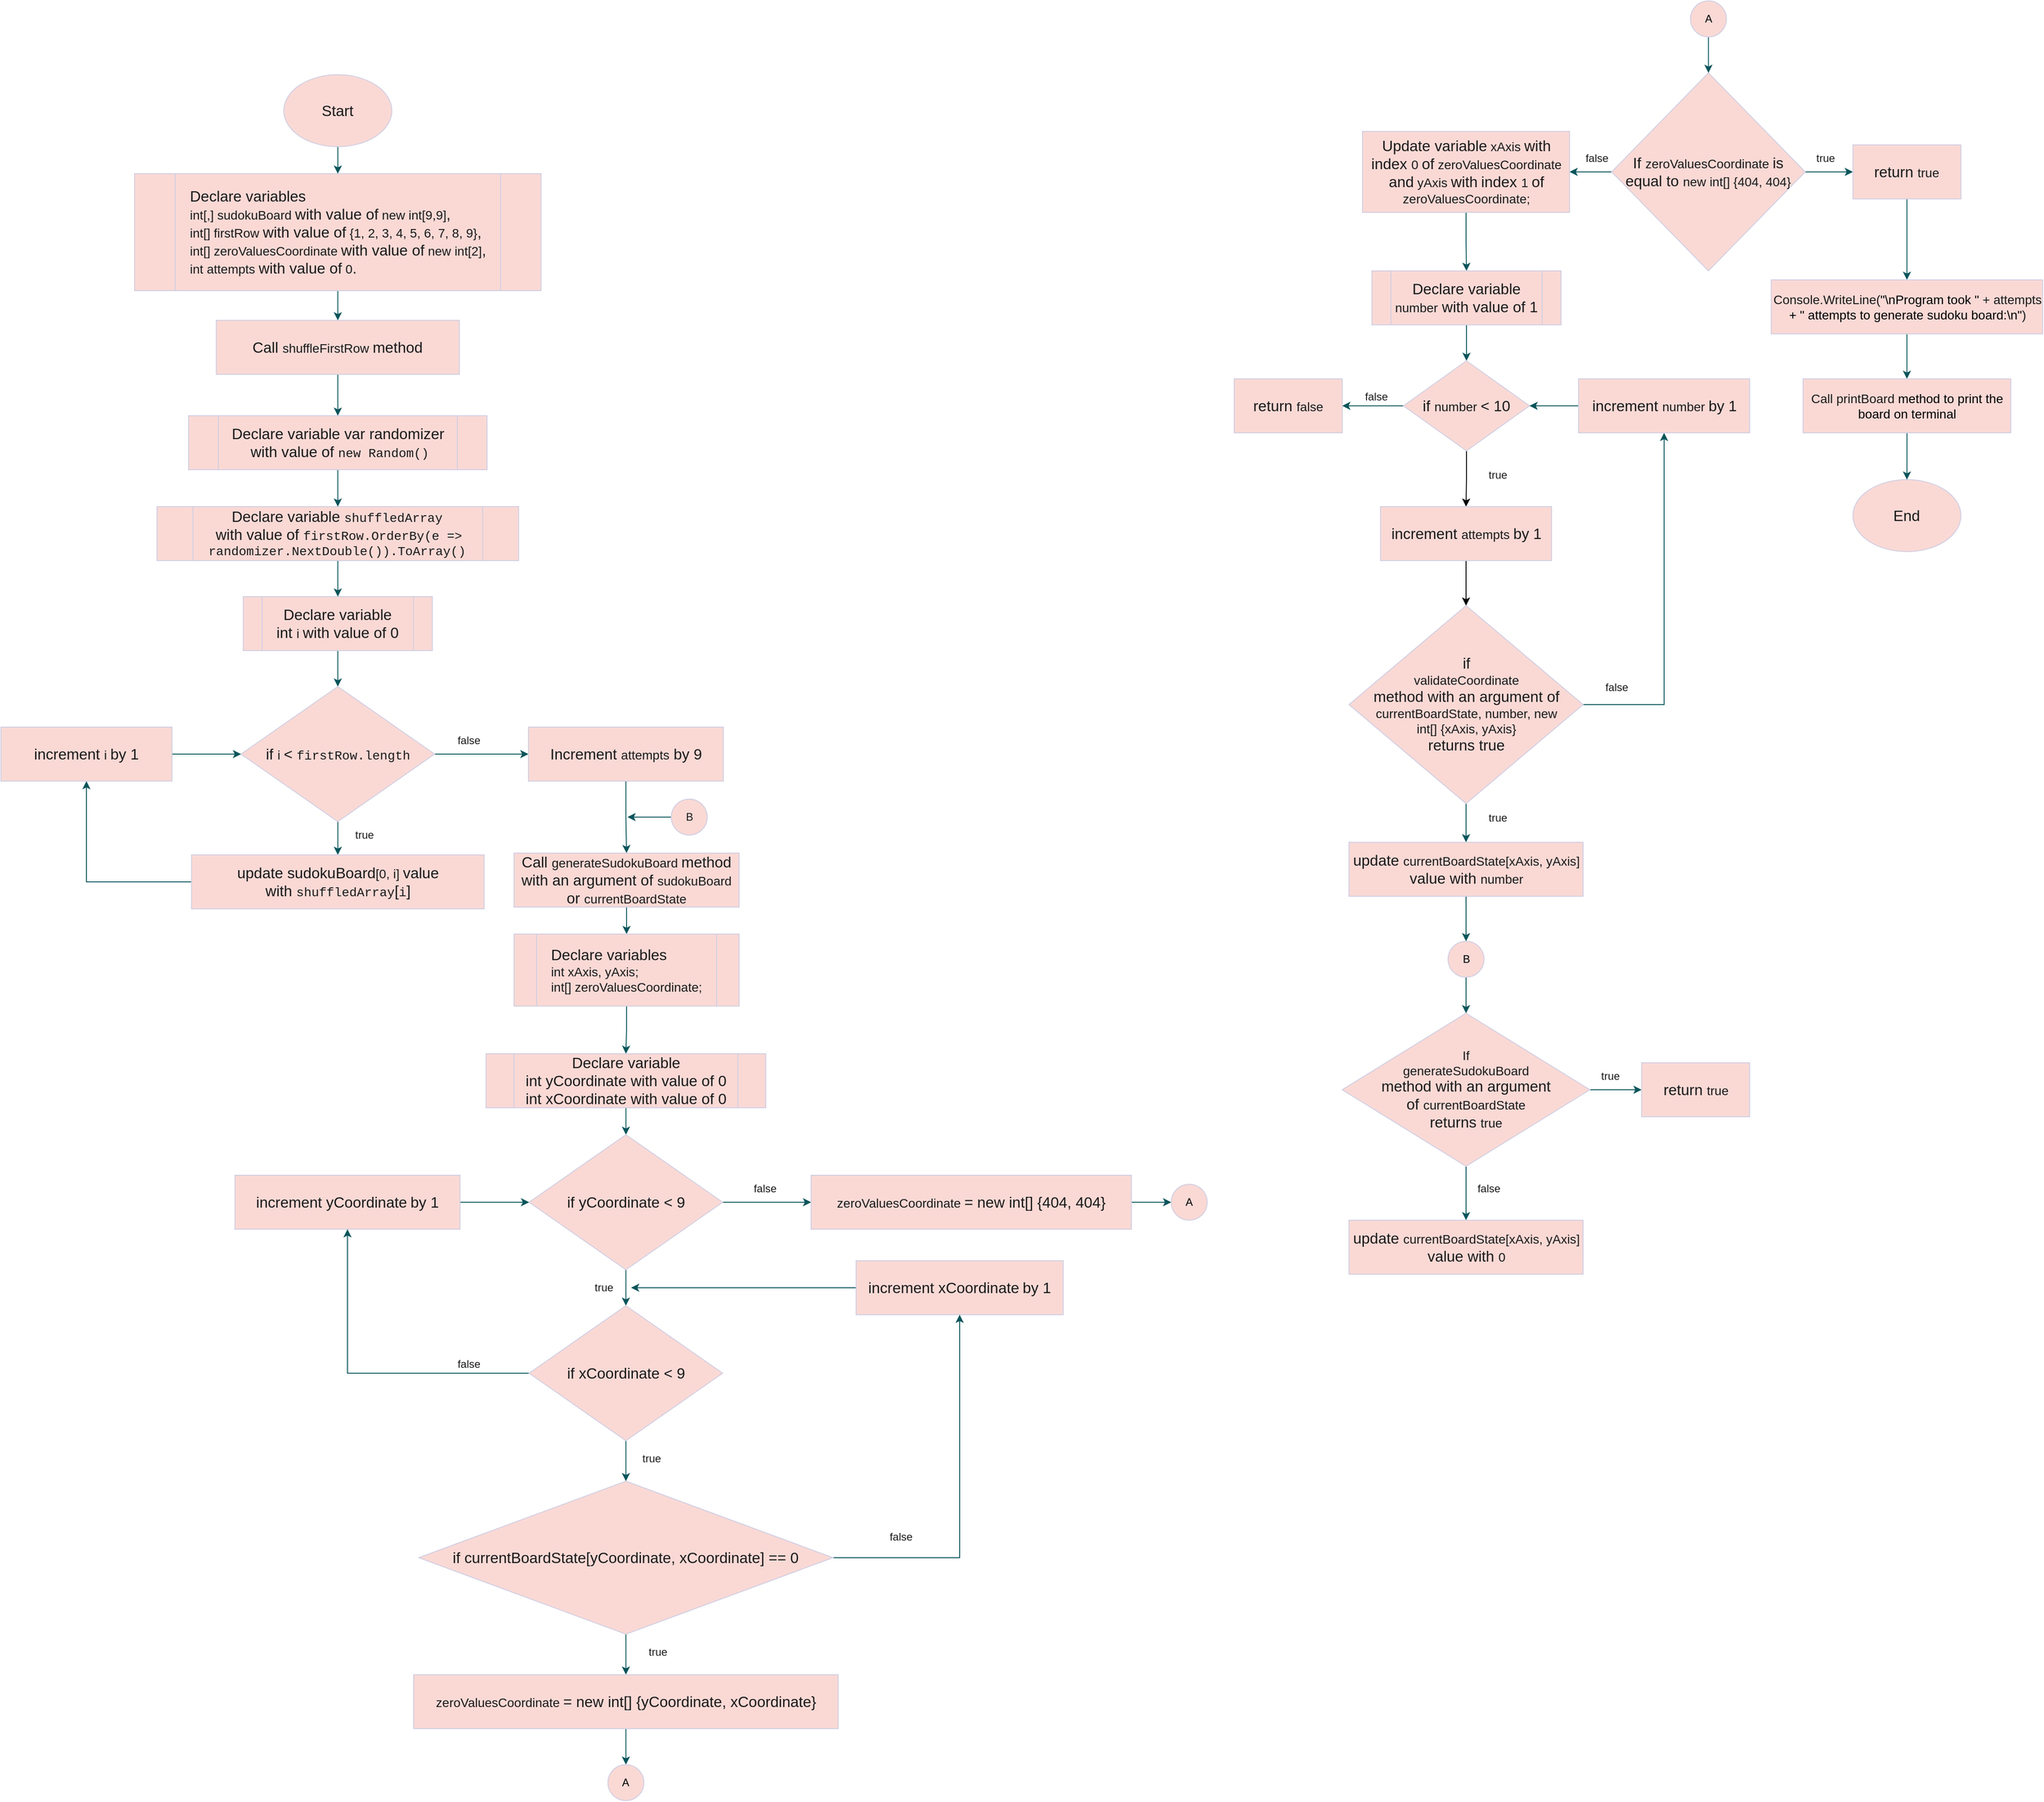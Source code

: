 <mxfile version="20.3.0" type="device"><diagram id="4uBYVRhfbMzgWSH67Emu" name="Page-1"><mxGraphModel dx="7290" dy="2540" grid="1" gridSize="10" guides="1" tooltips="1" connect="1" arrows="1" fold="1" page="1" pageScale="1" pageWidth="850" pageHeight="1100" math="0" shadow="0"><root><mxCell id="0"/><mxCell id="1" parent="0"/><mxCell id="w_xCJ8seb8NOehPTb8Fh-2" value="&lt;span data-lucid-content=&quot;{&amp;quot;t&amp;quot;:&amp;quot;Start&amp;quot;,&amp;quot;m&amp;quot;:[{&amp;quot;s&amp;quot;:0,&amp;quot;n&amp;quot;:&amp;quot;s&amp;quot;,&amp;quot;v&amp;quot;:22.222,&amp;quot;e&amp;quot;:5},{&amp;quot;s&amp;quot;:0,&amp;quot;n&amp;quot;:&amp;quot;c&amp;quot;,&amp;quot;v&amp;quot;:&amp;quot;3a414aff&amp;quot;,&amp;quot;e&amp;quot;:5}]}&quot; data-lucid-type=&quot;application/vnd.lucid.text&quot;&gt;&lt;span style=&quot;font-size: 16.667px;&quot;&gt;End&lt;/span&gt;&lt;/span&gt;" style="ellipse;whiteSpace=wrap;html=1;rounded=0;fillColor=#FAD9D5;strokeColor=#D0CEE2;fontColor=#1A1A1A;" parent="1" vertex="1"><mxGeometry x="137.24" y="640" width="120" height="80" as="geometry"/></mxCell><mxCell id="w_xCJ8seb8NOehPTb8Fh-11" style="edgeStyle=orthogonalEdgeStyle;rounded=0;orthogonalLoop=1;jettySize=auto;html=1;entryX=0.5;entryY=0;entryDx=0;entryDy=0;strokeColor=#09555B;fontColor=#1A1A1A;" parent="1" source="w_xCJ8seb8NOehPTb8Fh-6" target="w_xCJ8seb8NOehPTb8Fh-7" edge="1"><mxGeometry relative="1" as="geometry"><mxPoint x="-1225" y="1045" as="targetPoint"/></mxGeometry></mxCell><mxCell id="w_xCJ8seb8NOehPTb8Fh-6" value="&lt;span data-lucid-content=&quot;{&amp;quot;t&amp;quot;:&amp;quot;Increment attempts by 9&amp;quot;,&amp;quot;m&amp;quot;:[{&amp;quot;s&amp;quot;:0,&amp;quot;n&amp;quot;:&amp;quot;s&amp;quot;,&amp;quot;v&amp;quot;:22.222,&amp;quot;e&amp;quot;:10},{&amp;quot;s&amp;quot;:0,&amp;quot;n&amp;quot;:&amp;quot;c&amp;quot;,&amp;quot;v&amp;quot;:&amp;quot;3a414aff&amp;quot;,&amp;quot;e&amp;quot;:10},{&amp;quot;s&amp;quot;:18,&amp;quot;n&amp;quot;:&amp;quot;s&amp;quot;,&amp;quot;v&amp;quot;:22.222,&amp;quot;e&amp;quot;:23},{&amp;quot;s&amp;quot;:18,&amp;quot;n&amp;quot;:&amp;quot;c&amp;quot;,&amp;quot;v&amp;quot;:&amp;quot;3a414aff&amp;quot;,&amp;quot;e&amp;quot;:23},{&amp;quot;s&amp;quot;:10,&amp;quot;n&amp;quot;:&amp;quot;s&amp;quot;,&amp;quot;v&amp;quot;:18.667,&amp;quot;e&amp;quot;:18},{&amp;quot;s&amp;quot;:10,&amp;quot;n&amp;quot;:&amp;quot;c&amp;quot;,&amp;quot;v&amp;quot;:&amp;quot;#c62f52ff&amp;quot;,&amp;quot;e&amp;quot;:18}]}&quot; data-lucid-type=&quot;application/vnd.lucid.text&quot;&gt;&lt;span style=&quot;font-size: 16.667px;&quot;&gt;Increment &lt;/span&gt;&lt;span style=&quot;font-size: 14px;&quot;&gt;attempts&lt;/span&gt;&lt;span style=&quot;font-size: 16.667px;&quot;&gt; by 9&lt;/span&gt;&lt;/span&gt;" style="rounded=0;whiteSpace=wrap;html=1;fillColor=#FAD9D5;strokeColor=#D0CEE2;fontColor=#1A1A1A;" parent="1" vertex="1"><mxGeometry x="-1334" y="915" width="216.5" height="60" as="geometry"/></mxCell><mxCell id="w_xCJ8seb8NOehPTb8Fh-14" style="edgeStyle=orthogonalEdgeStyle;rounded=0;orthogonalLoop=1;jettySize=auto;html=1;entryX=0.5;entryY=0;entryDx=0;entryDy=0;strokeColor=#09555B;fontColor=#1A1A1A;" parent="1" source="w_xCJ8seb8NOehPTb8Fh-7" target="w_xCJ8seb8NOehPTb8Fh-13" edge="1"><mxGeometry relative="1" as="geometry"/></mxCell><mxCell id="w_xCJ8seb8NOehPTb8Fh-7" value="&lt;span data-lucid-content=&quot;{&amp;quot;t&amp;quot;:&amp;quot;Call generateSudokuBoard method with an argument of sudokuBoard&amp;quot;,&amp;quot;m&amp;quot;:[{&amp;quot;s&amp;quot;:0,&amp;quot;n&amp;quot;:&amp;quot;a&amp;quot;,&amp;quot;v&amp;quot;:&amp;quot;left&amp;quot;},{&amp;quot;s&amp;quot;:0,&amp;quot;n&amp;quot;:&amp;quot;s&amp;quot;,&amp;quot;v&amp;quot;:22.222,&amp;quot;e&amp;quot;:5},{&amp;quot;s&amp;quot;:0,&amp;quot;n&amp;quot;:&amp;quot;c&amp;quot;,&amp;quot;v&amp;quot;:&amp;quot;3a414aff&amp;quot;,&amp;quot;e&amp;quot;:5},{&amp;quot;s&amp;quot;:5,&amp;quot;n&amp;quot;:&amp;quot;c&amp;quot;,&amp;quot;v&amp;quot;:&amp;quot;#11b7d4ff&amp;quot;,&amp;quot;e&amp;quot;:24},{&amp;quot;s&amp;quot;:5,&amp;quot;n&amp;quot;:&amp;quot;s&amp;quot;,&amp;quot;v&amp;quot;:18.667,&amp;quot;e&amp;quot;:25},{&amp;quot;s&amp;quot;:24,&amp;quot;n&amp;quot;:&amp;quot;c&amp;quot;,&amp;quot;v&amp;quot;:&amp;quot;#aeb2b2ff&amp;quot;,&amp;quot;e&amp;quot;:25},{&amp;quot;s&amp;quot;:52,&amp;quot;n&amp;quot;:&amp;quot;s&amp;quot;,&amp;quot;v&amp;quot;:18.667,&amp;quot;e&amp;quot;:63},{&amp;quot;s&amp;quot;:52,&amp;quot;n&amp;quot;:&amp;quot;c&amp;quot;,&amp;quot;v&amp;quot;:&amp;quot;#c62f52ff&amp;quot;,&amp;quot;e&amp;quot;:63},{&amp;quot;s&amp;quot;:25,&amp;quot;n&amp;quot;:&amp;quot;s&amp;quot;,&amp;quot;v&amp;quot;:22.222,&amp;quot;e&amp;quot;:52},{&amp;quot;s&amp;quot;:25,&amp;quot;n&amp;quot;:&amp;quot;c&amp;quot;,&amp;quot;v&amp;quot;:&amp;quot;3a414aff&amp;quot;,&amp;quot;e&amp;quot;:52}]}&quot; data-lucid-type=&quot;application/vnd.lucid.text&quot;&gt;&lt;span style=&quot;font-size: 16.667px; text-align: left;&quot;&gt;Call &lt;/span&gt;&lt;span style=&quot;text-align: left; font-size: 14px;&quot;&gt;generateSudokuBoard&lt;/span&gt;&lt;span style=&quot;text-align: left; font-size: 14px;&quot;&gt; &lt;/span&gt;&lt;span style=&quot;text-align: left; font-size: 16.667px; line-height: 1.2;&quot;&gt;method with an argument of &lt;/span&gt;&lt;span style=&quot;text-align: left; line-height: 1.2;&quot;&gt;&lt;font style=&quot;font-size: 14px;&quot;&gt;sudokuBoard&lt;/font&gt;&lt;/span&gt;&lt;span style=&quot;text-align: left; font-size: 16.667px;&quot;&gt;&lt;br&gt;or&amp;nbsp;&lt;/span&gt;&lt;/span&gt;&lt;span data-lucid-content=&quot;{&amp;quot;t&amp;quot;:&amp;quot;currentBoardState&amp;quot;,&amp;quot;m&amp;quot;:[{&amp;quot;s&amp;quot;:0,&amp;quot;n&amp;quot;:&amp;quot;p&amp;quot;,&amp;quot;v&amp;quot;:1.131},{&amp;quot;s&amp;quot;:0,&amp;quot;n&amp;quot;:&amp;quot;a&amp;quot;,&amp;quot;v&amp;quot;:&amp;quot;left&amp;quot;},{&amp;quot;s&amp;quot;:0,&amp;quot;n&amp;quot;:&amp;quot;s&amp;quot;,&amp;quot;v&amp;quot;:18.667,&amp;quot;e&amp;quot;:17},{&amp;quot;s&amp;quot;:0,&amp;quot;n&amp;quot;:&amp;quot;c&amp;quot;,&amp;quot;v&amp;quot;:&amp;quot;#d46ec0ff&amp;quot;,&amp;quot;e&amp;quot;:17}]}&quot; data-lucid-type=&quot;application/vnd.lucid.text&quot;&gt;&lt;span style=&quot;text-align: left; font-size: 14px;&quot;&gt;currentBoardState&lt;/span&gt;&lt;/span&gt;" style="rounded=0;whiteSpace=wrap;html=1;fillColor=#FAD9D5;strokeColor=#D0CEE2;fontColor=#1A1A1A;" parent="1" vertex="1"><mxGeometry x="-1350" y="1055" width="250" height="60" as="geometry"/></mxCell><mxCell id="xZJc0PWaoOSLzu_eRhiv-21" style="edgeStyle=orthogonalEdgeStyle;rounded=0;orthogonalLoop=1;jettySize=auto;html=1;entryX=0.5;entryY=0;entryDx=0;entryDy=0;strokeColor=#09555B;fontColor=#1A1A1A;" parent="1" source="w_xCJ8seb8NOehPTb8Fh-13" target="hF7gnBb6DHJdueTvWQZA-49" edge="1"><mxGeometry relative="1" as="geometry"/></mxCell><mxCell id="w_xCJ8seb8NOehPTb8Fh-13" value="&lt;div style=&quot;text-align: left;&quot;&gt;&lt;span data-lucid-content=&quot;{&amp;quot;t&amp;quot;:&amp;quot;Declare variables int xAxis, yAxis; int[] zeroValuesCoordinate;&amp;quot;,&amp;quot;m&amp;quot;:[{&amp;quot;s&amp;quot;:0,&amp;quot;n&amp;quot;:&amp;quot;p&amp;quot;,&amp;quot;v&amp;quot;:1.131},{&amp;quot;s&amp;quot;:0,&amp;quot;n&amp;quot;:&amp;quot;a&amp;quot;,&amp;quot;v&amp;quot;:&amp;quot;left&amp;quot;},{&amp;quot;s&amp;quot;:0,&amp;quot;n&amp;quot;:&amp;quot;s&amp;quot;,&amp;quot;v&amp;quot;:22.222,&amp;quot;e&amp;quot;:17},{&amp;quot;s&amp;quot;:0,&amp;quot;n&amp;quot;:&amp;quot;c&amp;quot;,&amp;quot;v&amp;quot;:&amp;quot;3a414aff&amp;quot;,&amp;quot;e&amp;quot;:17},{&amp;quot;s&amp;quot;:17,&amp;quot;n&amp;quot;:&amp;quot;c&amp;quot;,&amp;quot;v&amp;quot;:&amp;quot;#a85ff1ff&amp;quot;,&amp;quot;e&amp;quot;:21},{&amp;quot;s&amp;quot;:17,&amp;quot;n&amp;quot;:&amp;quot;s&amp;quot;,&amp;quot;v&amp;quot;:18.667,&amp;quot;e&amp;quot;:63},{&amp;quot;s&amp;quot;:21,&amp;quot;n&amp;quot;:&amp;quot;c&amp;quot;,&amp;quot;v&amp;quot;:&amp;quot;#999f9fff&amp;quot;,&amp;quot;e&amp;quot;:22},{&amp;quot;s&amp;quot;:22,&amp;quot;n&amp;quot;:&amp;quot;c&amp;quot;,&amp;quot;v&amp;quot;:&amp;quot;#c62f52ff&amp;quot;,&amp;quot;e&amp;quot;:27},{&amp;quot;s&amp;quot;:27,&amp;quot;n&amp;quot;:&amp;quot;c&amp;quot;,&amp;quot;v&amp;quot;:&amp;quot;#aeb2b2ff&amp;quot;,&amp;quot;e&amp;quot;:28},{&amp;quot;s&amp;quot;:28,&amp;quot;n&amp;quot;:&amp;quot;c&amp;quot;,&amp;quot;v&amp;quot;:&amp;quot;#999f9fff&amp;quot;,&amp;quot;e&amp;quot;:29},{&amp;quot;s&amp;quot;:29,&amp;quot;n&amp;quot;:&amp;quot;c&amp;quot;,&amp;quot;v&amp;quot;:&amp;quot;#c62f52ff&amp;quot;,&amp;quot;e&amp;quot;:34},{&amp;quot;s&amp;quot;:34,&amp;quot;n&amp;quot;:&amp;quot;c&amp;quot;,&amp;quot;v&amp;quot;:&amp;quot;#aeb2b2ff&amp;quot;,&amp;quot;e&amp;quot;:36},{&amp;quot;s&amp;quot;:36,&amp;quot;n&amp;quot;:&amp;quot;c&amp;quot;,&amp;quot;v&amp;quot;:&amp;quot;#a85ff1ff&amp;quot;,&amp;quot;e&amp;quot;:39},{&amp;quot;s&amp;quot;:39,&amp;quot;n&amp;quot;:&amp;quot;c&amp;quot;,&amp;quot;v&amp;quot;:&amp;quot;#aeb2b2ff&amp;quot;,&amp;quot;e&amp;quot;:42},{&amp;quot;s&amp;quot;:42,&amp;quot;n&amp;quot;:&amp;quot;c&amp;quot;,&amp;quot;v&amp;quot;:&amp;quot;#c62f52ff&amp;quot;,&amp;quot;e&amp;quot;:62},{&amp;quot;s&amp;quot;:62,&amp;quot;n&amp;quot;:&amp;quot;c&amp;quot;,&amp;quot;v&amp;quot;:&amp;quot;#aeb2b2ff&amp;quot;,&amp;quot;e&amp;quot;:63}]}&quot; data-lucid-type=&quot;application/vnd.lucid.text&quot;&gt;&lt;span style=&quot;font-size: 16.667px;&quot;&gt;Declare variables&lt;/span&gt;&lt;/span&gt;&lt;/div&gt;&lt;div style=&quot;text-align: left;&quot;&gt;&lt;span data-lucid-content=&quot;{&amp;quot;t&amp;quot;:&amp;quot;Declare variables int xAxis, yAxis; int[] zeroValuesCoordinate;&amp;quot;,&amp;quot;m&amp;quot;:[{&amp;quot;s&amp;quot;:0,&amp;quot;n&amp;quot;:&amp;quot;p&amp;quot;,&amp;quot;v&amp;quot;:1.131},{&amp;quot;s&amp;quot;:0,&amp;quot;n&amp;quot;:&amp;quot;a&amp;quot;,&amp;quot;v&amp;quot;:&amp;quot;left&amp;quot;},{&amp;quot;s&amp;quot;:0,&amp;quot;n&amp;quot;:&amp;quot;s&amp;quot;,&amp;quot;v&amp;quot;:22.222,&amp;quot;e&amp;quot;:17},{&amp;quot;s&amp;quot;:0,&amp;quot;n&amp;quot;:&amp;quot;c&amp;quot;,&amp;quot;v&amp;quot;:&amp;quot;3a414aff&amp;quot;,&amp;quot;e&amp;quot;:17},{&amp;quot;s&amp;quot;:17,&amp;quot;n&amp;quot;:&amp;quot;c&amp;quot;,&amp;quot;v&amp;quot;:&amp;quot;#a85ff1ff&amp;quot;,&amp;quot;e&amp;quot;:21},{&amp;quot;s&amp;quot;:17,&amp;quot;n&amp;quot;:&amp;quot;s&amp;quot;,&amp;quot;v&amp;quot;:18.667,&amp;quot;e&amp;quot;:63},{&amp;quot;s&amp;quot;:21,&amp;quot;n&amp;quot;:&amp;quot;c&amp;quot;,&amp;quot;v&amp;quot;:&amp;quot;#999f9fff&amp;quot;,&amp;quot;e&amp;quot;:22},{&amp;quot;s&amp;quot;:22,&amp;quot;n&amp;quot;:&amp;quot;c&amp;quot;,&amp;quot;v&amp;quot;:&amp;quot;#c62f52ff&amp;quot;,&amp;quot;e&amp;quot;:27},{&amp;quot;s&amp;quot;:27,&amp;quot;n&amp;quot;:&amp;quot;c&amp;quot;,&amp;quot;v&amp;quot;:&amp;quot;#aeb2b2ff&amp;quot;,&amp;quot;e&amp;quot;:28},{&amp;quot;s&amp;quot;:28,&amp;quot;n&amp;quot;:&amp;quot;c&amp;quot;,&amp;quot;v&amp;quot;:&amp;quot;#999f9fff&amp;quot;,&amp;quot;e&amp;quot;:29},{&amp;quot;s&amp;quot;:29,&amp;quot;n&amp;quot;:&amp;quot;c&amp;quot;,&amp;quot;v&amp;quot;:&amp;quot;#c62f52ff&amp;quot;,&amp;quot;e&amp;quot;:34},{&amp;quot;s&amp;quot;:34,&amp;quot;n&amp;quot;:&amp;quot;c&amp;quot;,&amp;quot;v&amp;quot;:&amp;quot;#aeb2b2ff&amp;quot;,&amp;quot;e&amp;quot;:36},{&amp;quot;s&amp;quot;:36,&amp;quot;n&amp;quot;:&amp;quot;c&amp;quot;,&amp;quot;v&amp;quot;:&amp;quot;#a85ff1ff&amp;quot;,&amp;quot;e&amp;quot;:39},{&amp;quot;s&amp;quot;:39,&amp;quot;n&amp;quot;:&amp;quot;c&amp;quot;,&amp;quot;v&amp;quot;:&amp;quot;#aeb2b2ff&amp;quot;,&amp;quot;e&amp;quot;:42},{&amp;quot;s&amp;quot;:42,&amp;quot;n&amp;quot;:&amp;quot;c&amp;quot;,&amp;quot;v&amp;quot;:&amp;quot;#c62f52ff&amp;quot;,&amp;quot;e&amp;quot;:62},{&amp;quot;s&amp;quot;:62,&amp;quot;n&amp;quot;:&amp;quot;c&amp;quot;,&amp;quot;v&amp;quot;:&amp;quot;#aeb2b2ff&amp;quot;,&amp;quot;e&amp;quot;:63}]}&quot; data-lucid-type=&quot;application/vnd.lucid.text&quot;&gt;&lt;span style=&quot;font-size: 14px;&quot;&gt;int&lt;/span&gt;&lt;span style=&quot;font-size: 14px;&quot;&gt; &lt;/span&gt;&lt;span style=&quot;font-size: 14px;&quot;&gt;xAxis&lt;/span&gt;&lt;span style=&quot;font-size: 14px;&quot;&gt;,&lt;/span&gt;&lt;span style=&quot;font-size: 14px;&quot;&gt; &lt;/span&gt;&lt;span style=&quot;font-size: 14px;&quot;&gt;yAxis&lt;/span&gt;&lt;span style=&quot;font-size: 14px;&quot;&gt;;&lt;/span&gt;&lt;/span&gt;&lt;/div&gt;&lt;div style=&quot;text-align: left;&quot;&gt;&lt;span data-lucid-content=&quot;{&amp;quot;t&amp;quot;:&amp;quot;Declare variables int xAxis, yAxis; int[] zeroValuesCoordinate;&amp;quot;,&amp;quot;m&amp;quot;:[{&amp;quot;s&amp;quot;:0,&amp;quot;n&amp;quot;:&amp;quot;p&amp;quot;,&amp;quot;v&amp;quot;:1.131},{&amp;quot;s&amp;quot;:0,&amp;quot;n&amp;quot;:&amp;quot;a&amp;quot;,&amp;quot;v&amp;quot;:&amp;quot;left&amp;quot;},{&amp;quot;s&amp;quot;:0,&amp;quot;n&amp;quot;:&amp;quot;s&amp;quot;,&amp;quot;v&amp;quot;:22.222,&amp;quot;e&amp;quot;:17},{&amp;quot;s&amp;quot;:0,&amp;quot;n&amp;quot;:&amp;quot;c&amp;quot;,&amp;quot;v&amp;quot;:&amp;quot;3a414aff&amp;quot;,&amp;quot;e&amp;quot;:17},{&amp;quot;s&amp;quot;:17,&amp;quot;n&amp;quot;:&amp;quot;c&amp;quot;,&amp;quot;v&amp;quot;:&amp;quot;#a85ff1ff&amp;quot;,&amp;quot;e&amp;quot;:21},{&amp;quot;s&amp;quot;:17,&amp;quot;n&amp;quot;:&amp;quot;s&amp;quot;,&amp;quot;v&amp;quot;:18.667,&amp;quot;e&amp;quot;:63},{&amp;quot;s&amp;quot;:21,&amp;quot;n&amp;quot;:&amp;quot;c&amp;quot;,&amp;quot;v&amp;quot;:&amp;quot;#999f9fff&amp;quot;,&amp;quot;e&amp;quot;:22},{&amp;quot;s&amp;quot;:22,&amp;quot;n&amp;quot;:&amp;quot;c&amp;quot;,&amp;quot;v&amp;quot;:&amp;quot;#c62f52ff&amp;quot;,&amp;quot;e&amp;quot;:27},{&amp;quot;s&amp;quot;:27,&amp;quot;n&amp;quot;:&amp;quot;c&amp;quot;,&amp;quot;v&amp;quot;:&amp;quot;#aeb2b2ff&amp;quot;,&amp;quot;e&amp;quot;:28},{&amp;quot;s&amp;quot;:28,&amp;quot;n&amp;quot;:&amp;quot;c&amp;quot;,&amp;quot;v&amp;quot;:&amp;quot;#999f9fff&amp;quot;,&amp;quot;e&amp;quot;:29},{&amp;quot;s&amp;quot;:29,&amp;quot;n&amp;quot;:&amp;quot;c&amp;quot;,&amp;quot;v&amp;quot;:&amp;quot;#c62f52ff&amp;quot;,&amp;quot;e&amp;quot;:34},{&amp;quot;s&amp;quot;:34,&amp;quot;n&amp;quot;:&amp;quot;c&amp;quot;,&amp;quot;v&amp;quot;:&amp;quot;#aeb2b2ff&amp;quot;,&amp;quot;e&amp;quot;:36},{&amp;quot;s&amp;quot;:36,&amp;quot;n&amp;quot;:&amp;quot;c&amp;quot;,&amp;quot;v&amp;quot;:&amp;quot;#a85ff1ff&amp;quot;,&amp;quot;e&amp;quot;:39},{&amp;quot;s&amp;quot;:39,&amp;quot;n&amp;quot;:&amp;quot;c&amp;quot;,&amp;quot;v&amp;quot;:&amp;quot;#aeb2b2ff&amp;quot;,&amp;quot;e&amp;quot;:42},{&amp;quot;s&amp;quot;:42,&amp;quot;n&amp;quot;:&amp;quot;c&amp;quot;,&amp;quot;v&amp;quot;:&amp;quot;#c62f52ff&amp;quot;,&amp;quot;e&amp;quot;:62},{&amp;quot;s&amp;quot;:62,&amp;quot;n&amp;quot;:&amp;quot;c&amp;quot;,&amp;quot;v&amp;quot;:&amp;quot;#aeb2b2ff&amp;quot;,&amp;quot;e&amp;quot;:63}]}&quot; data-lucid-type=&quot;application/vnd.lucid.text&quot;&gt;&lt;span style=&quot;font-size: 14px;&quot;&gt;int&lt;/span&gt;&lt;span style=&quot;font-size: 14px;&quot;&gt;[] &lt;/span&gt;&lt;span style=&quot;font-size: 14px;&quot;&gt;zeroValuesCoordinate&lt;/span&gt;&lt;span style=&quot;font-size: 14px;&quot;&gt;;&lt;/span&gt;&lt;/span&gt;&lt;br&gt;&lt;/div&gt;" style="shape=process;whiteSpace=wrap;html=1;backgroundOutline=1;rounded=0;fillColor=#FAD9D5;strokeColor=#D0CEE2;fontColor=#1A1A1A;" parent="1" vertex="1"><mxGeometry x="-1350" y="1145" width="250" height="80" as="geometry"/></mxCell><mxCell id="w_xCJ8seb8NOehPTb8Fh-21" style="edgeStyle=orthogonalEdgeStyle;rounded=0;orthogonalLoop=1;jettySize=auto;html=1;entryX=1;entryY=0.5;entryDx=0;entryDy=0;strokeColor=#09555B;fontColor=#1A1A1A;" parent="1" source="w_xCJ8seb8NOehPTb8Fh-19" target="w_xCJ8seb8NOehPTb8Fh-25" edge="1"><mxGeometry relative="1" as="geometry"><mxPoint x="-177.5" y="298" as="targetPoint"/></mxGeometry></mxCell><mxCell id="w_xCJ8seb8NOehPTb8Fh-22" style="edgeStyle=orthogonalEdgeStyle;rounded=0;orthogonalLoop=1;jettySize=auto;html=1;entryX=0;entryY=0.5;entryDx=0;entryDy=0;strokeColor=#09555B;fontColor=#1A1A1A;" parent="1" source="w_xCJ8seb8NOehPTb8Fh-19" target="w_xCJ8seb8NOehPTb8Fh-34" edge="1"><mxGeometry relative="1" as="geometry"><mxPoint x="152.5" y="428" as="targetPoint"/></mxGeometry></mxCell><mxCell id="w_xCJ8seb8NOehPTb8Fh-19" value="&lt;span data-lucid-content=&quot;{&amp;quot;t&amp;quot;:&amp;quot;If zeroValuesCoordinate is equal to new int[] {404, 404}&amp;quot;,&amp;quot;m&amp;quot;:[{&amp;quot;s&amp;quot;:0,&amp;quot;n&amp;quot;:&amp;quot;s&amp;quot;,&amp;quot;v&amp;quot;:22.222,&amp;quot;e&amp;quot;:3},{&amp;quot;s&amp;quot;:0,&amp;quot;n&amp;quot;:&amp;quot;c&amp;quot;,&amp;quot;v&amp;quot;:&amp;quot;3a414aff&amp;quot;,&amp;quot;e&amp;quot;:3},{&amp;quot;s&amp;quot;:3,&amp;quot;n&amp;quot;:&amp;quot;c&amp;quot;,&amp;quot;v&amp;quot;:&amp;quot;#c62f52ff&amp;quot;,&amp;quot;e&amp;quot;:24},{&amp;quot;s&amp;quot;:3,&amp;quot;n&amp;quot;:&amp;quot;s&amp;quot;,&amp;quot;v&amp;quot;:18.667,&amp;quot;e&amp;quot;:24},{&amp;quot;s&amp;quot;:24,&amp;quot;n&amp;quot;:&amp;quot;s&amp;quot;,&amp;quot;v&amp;quot;:22.222,&amp;quot;e&amp;quot;:36},{&amp;quot;s&amp;quot;:24,&amp;quot;n&amp;quot;:&amp;quot;c&amp;quot;,&amp;quot;v&amp;quot;:&amp;quot;3a414aff&amp;quot;,&amp;quot;e&amp;quot;:36},{&amp;quot;s&amp;quot;:36,&amp;quot;n&amp;quot;:&amp;quot;c&amp;quot;,&amp;quot;v&amp;quot;:&amp;quot;#c7910cff&amp;quot;,&amp;quot;e&amp;quot;:39},{&amp;quot;s&amp;quot;:39,&amp;quot;n&amp;quot;:&amp;quot;c&amp;quot;,&amp;quot;v&amp;quot;:&amp;quot;#999f9fff&amp;quot;,&amp;quot;e&amp;quot;:40},{&amp;quot;s&amp;quot;:40,&amp;quot;n&amp;quot;:&amp;quot;c&amp;quot;,&amp;quot;v&amp;quot;:&amp;quot;#a85ff1ff&amp;quot;,&amp;quot;e&amp;quot;:43},{&amp;quot;s&amp;quot;:43,&amp;quot;n&amp;quot;:&amp;quot;c&amp;quot;,&amp;quot;v&amp;quot;:&amp;quot;#aeb2b2ff&amp;quot;,&amp;quot;e&amp;quot;:45},{&amp;quot;s&amp;quot;:45,&amp;quot;n&amp;quot;:&amp;quot;c&amp;quot;,&amp;quot;v&amp;quot;:&amp;quot;#999f9fff&amp;quot;,&amp;quot;e&amp;quot;:46},{&amp;quot;s&amp;quot;:46,&amp;quot;n&amp;quot;:&amp;quot;c&amp;quot;,&amp;quot;v&amp;quot;:&amp;quot;#aeb2b2ff&amp;quot;,&amp;quot;e&amp;quot;:47},{&amp;quot;s&amp;quot;:47,&amp;quot;n&amp;quot;:&amp;quot;c&amp;quot;,&amp;quot;v&amp;quot;:&amp;quot;#d4770cff&amp;quot;,&amp;quot;e&amp;quot;:50},{&amp;quot;s&amp;quot;:50,&amp;quot;n&amp;quot;:&amp;quot;c&amp;quot;,&amp;quot;v&amp;quot;:&amp;quot;#aeb2b2ff&amp;quot;,&amp;quot;e&amp;quot;:51},{&amp;quot;s&amp;quot;:51,&amp;quot;n&amp;quot;:&amp;quot;c&amp;quot;,&amp;quot;v&amp;quot;:&amp;quot;#999f9fff&amp;quot;,&amp;quot;e&amp;quot;:52},{&amp;quot;s&amp;quot;:52,&amp;quot;n&amp;quot;:&amp;quot;c&amp;quot;,&amp;quot;v&amp;quot;:&amp;quot;#d4770cff&amp;quot;,&amp;quot;e&amp;quot;:55},{&amp;quot;s&amp;quot;:55,&amp;quot;n&amp;quot;:&amp;quot;c&amp;quot;,&amp;quot;v&amp;quot;:&amp;quot;#aeb2b2ff&amp;quot;,&amp;quot;e&amp;quot;:56},{&amp;quot;s&amp;quot;:36,&amp;quot;n&amp;quot;:&amp;quot;s&amp;quot;,&amp;quot;v&amp;quot;:18.667,&amp;quot;e&amp;quot;:56}]}&quot; data-lucid-type=&quot;application/vnd.lucid.text&quot;&gt;&lt;span style=&quot;font-size: 16.667px;&quot;&gt;If &lt;/span&gt;&lt;span style=&quot;font-size: 14px;&quot;&gt;zeroValuesCoordinate &lt;/span&gt;&lt;span style=&quot;font-size: 16.667px;&quot;&gt;is&lt;br&gt;equal to &lt;/span&gt;&lt;span style=&quot;font-size: 14px;&quot;&gt;new&lt;/span&gt;&lt;span style=&quot;font-size: 14px;&quot;&gt; &lt;/span&gt;&lt;span style=&quot;font-size: 14px;&quot;&gt;int&lt;/span&gt;&lt;span style=&quot;font-size: 14px;&quot;&gt;[]&lt;/span&gt;&lt;span style=&quot;font-size: 14px;&quot;&gt; &lt;/span&gt;&lt;span style=&quot;font-size: 14px;&quot;&gt;{&lt;/span&gt;&lt;span style=&quot;font-size: 14px;&quot;&gt;404&lt;/span&gt;&lt;span style=&quot;font-size: 14px;&quot;&gt;,&lt;/span&gt;&lt;span style=&quot;font-size: 14px;&quot;&gt; &lt;/span&gt;&lt;span style=&quot;font-size: 14px;&quot;&gt;404&lt;/span&gt;&lt;span style=&quot;font-size: 14px;&quot;&gt;}&lt;/span&gt;&lt;/span&gt;" style="rhombus;whiteSpace=wrap;html=1;rounded=0;fillColor=#FAD9D5;strokeColor=#D0CEE2;fontColor=#1A1A1A;" parent="1" vertex="1"><mxGeometry x="-130.75" y="188" width="215" height="220" as="geometry"/></mxCell><mxCell id="w_xCJ8seb8NOehPTb8Fh-29" style="edgeStyle=orthogonalEdgeStyle;rounded=0;orthogonalLoop=1;jettySize=auto;html=1;entryX=0.5;entryY=0;entryDx=0;entryDy=0;strokeColor=#09555B;fontColor=#1A1A1A;" parent="1" source="w_xCJ8seb8NOehPTb8Fh-25" target="w_xCJ8seb8NOehPTb8Fh-26" edge="1"><mxGeometry relative="1" as="geometry"/></mxCell><mxCell id="w_xCJ8seb8NOehPTb8Fh-25" value="&lt;span data-lucid-content=&quot;{&amp;quot;t&amp;quot;:&amp;quot;Update variable xAxis with index 0 of zeroValuesCoordinate and yAxis with index 1 of zeroValuesCoordinate;&amp;quot;,&amp;quot;m&amp;quot;:[{&amp;quot;s&amp;quot;:0,&amp;quot;n&amp;quot;:&amp;quot;a&amp;quot;,&amp;quot;v&amp;quot;:&amp;quot;left&amp;quot;},{&amp;quot;s&amp;quot;:0,&amp;quot;n&amp;quot;:&amp;quot;s&amp;quot;,&amp;quot;v&amp;quot;:22.222,&amp;quot;e&amp;quot;:15},{&amp;quot;s&amp;quot;:0,&amp;quot;n&amp;quot;:&amp;quot;c&amp;quot;,&amp;quot;v&amp;quot;:&amp;quot;3a414aff&amp;quot;,&amp;quot;e&amp;quot;:15},{&amp;quot;s&amp;quot;:15,&amp;quot;n&amp;quot;:&amp;quot;c&amp;quot;,&amp;quot;v&amp;quot;:&amp;quot;#999f9fff&amp;quot;,&amp;quot;e&amp;quot;:16},{&amp;quot;s&amp;quot;:15,&amp;quot;n&amp;quot;:&amp;quot;s&amp;quot;,&amp;quot;v&amp;quot;:18.667,&amp;quot;e&amp;quot;:22},{&amp;quot;s&amp;quot;:16,&amp;quot;n&amp;quot;:&amp;quot;c&amp;quot;,&amp;quot;v&amp;quot;:&amp;quot;#c62f52ff&amp;quot;,&amp;quot;e&amp;quot;:22},{&amp;quot;s&amp;quot;:22,&amp;quot;n&amp;quot;:&amp;quot;s&amp;quot;,&amp;quot;v&amp;quot;:22.222,&amp;quot;e&amp;quot;:33},{&amp;quot;s&amp;quot;:22,&amp;quot;n&amp;quot;:&amp;quot;c&amp;quot;,&amp;quot;v&amp;quot;:&amp;quot;3a414aff&amp;quot;,&amp;quot;e&amp;quot;:33},{&amp;quot;s&amp;quot;:33,&amp;quot;n&amp;quot;:&amp;quot;s&amp;quot;,&amp;quot;v&amp;quot;:18.667,&amp;quot;e&amp;quot;:35},{&amp;quot;s&amp;quot;:33,&amp;quot;n&amp;quot;:&amp;quot;c&amp;quot;,&amp;quot;v&amp;quot;:&amp;quot;#d4770cff&amp;quot;,&amp;quot;e&amp;quot;:35},{&amp;quot;s&amp;quot;:35,&amp;quot;n&amp;quot;:&amp;quot;s&amp;quot;,&amp;quot;v&amp;quot;:22.222,&amp;quot;e&amp;quot;:37},{&amp;quot;s&amp;quot;:35,&amp;quot;n&amp;quot;:&amp;quot;c&amp;quot;,&amp;quot;v&amp;quot;:&amp;quot;3a414aff&amp;quot;,&amp;quot;e&amp;quot;:37},{&amp;quot;s&amp;quot;:37,&amp;quot;n&amp;quot;:&amp;quot;c&amp;quot;,&amp;quot;v&amp;quot;:&amp;quot;#c62f52ff&amp;quot;,&amp;quot;e&amp;quot;:58},{&amp;quot;s&amp;quot;:37,&amp;quot;n&amp;quot;:&amp;quot;s&amp;quot;,&amp;quot;v&amp;quot;:18.667,&amp;quot;e&amp;quot;:59},{&amp;quot;s&amp;quot;:58,&amp;quot;n&amp;quot;:&amp;quot;c&amp;quot;,&amp;quot;v&amp;quot;:&amp;quot;#aeb2b2ff&amp;quot;,&amp;quot;e&amp;quot;:59},{&amp;quot;s&amp;quot;:59,&amp;quot;n&amp;quot;:&amp;quot;s&amp;quot;,&amp;quot;v&amp;quot;:22.222,&amp;quot;e&amp;quot;:62},{&amp;quot;s&amp;quot;:59,&amp;quot;n&amp;quot;:&amp;quot;c&amp;quot;,&amp;quot;v&amp;quot;:&amp;quot;3a414aff&amp;quot;,&amp;quot;e&amp;quot;:62},{&amp;quot;s&amp;quot;:62,&amp;quot;n&amp;quot;:&amp;quot;c&amp;quot;,&amp;quot;v&amp;quot;:&amp;quot;#a85ff1ff&amp;quot;,&amp;quot;e&amp;quot;:63},{&amp;quot;s&amp;quot;:62,&amp;quot;n&amp;quot;:&amp;quot;s&amp;quot;,&amp;quot;v&amp;quot;:18.667,&amp;quot;e&amp;quot;:63},{&amp;quot;s&amp;quot;:63,&amp;quot;n&amp;quot;:&amp;quot;c&amp;quot;,&amp;quot;v&amp;quot;:&amp;quot;#c62f52ff&amp;quot;,&amp;quot;e&amp;quot;:69},{&amp;quot;s&amp;quot;:63,&amp;quot;n&amp;quot;:&amp;quot;s&amp;quot;,&amp;quot;v&amp;quot;:18.667,&amp;quot;e&amp;quot;:69},{&amp;quot;s&amp;quot;:69,&amp;quot;n&amp;quot;:&amp;quot;s&amp;quot;,&amp;quot;v&amp;quot;:22.222,&amp;quot;e&amp;quot;:73},{&amp;quot;s&amp;quot;:69,&amp;quot;n&amp;quot;:&amp;quot;c&amp;quot;,&amp;quot;v&amp;quot;:&amp;quot;3a414aff&amp;quot;,&amp;quot;e&amp;quot;:73},{&amp;quot;s&amp;quot;:73,&amp;quot;n&amp;quot;:&amp;quot;c&amp;quot;,&amp;quot;v&amp;quot;:&amp;quot;#c62f52ff&amp;quot;,&amp;quot;e&amp;quot;:74},{&amp;quot;s&amp;quot;:73,&amp;quot;n&amp;quot;:&amp;quot;s&amp;quot;,&amp;quot;v&amp;quot;:18.667,&amp;quot;e&amp;quot;:74},{&amp;quot;s&amp;quot;:74,&amp;quot;n&amp;quot;:&amp;quot;s&amp;quot;,&amp;quot;v&amp;quot;:22.222,&amp;quot;e&amp;quot;:80},{&amp;quot;s&amp;quot;:74,&amp;quot;n&amp;quot;:&amp;quot;c&amp;quot;,&amp;quot;v&amp;quot;:&amp;quot;3a414aff&amp;quot;,&amp;quot;e&amp;quot;:80},{&amp;quot;s&amp;quot;:80,&amp;quot;n&amp;quot;:&amp;quot;s&amp;quot;,&amp;quot;v&amp;quot;:18.667,&amp;quot;e&amp;quot;:82},{&amp;quot;s&amp;quot;:80,&amp;quot;n&amp;quot;:&amp;quot;c&amp;quot;,&amp;quot;v&amp;quot;:&amp;quot;#d4770cff&amp;quot;,&amp;quot;e&amp;quot;:82},{&amp;quot;s&amp;quot;:82,&amp;quot;n&amp;quot;:&amp;quot;s&amp;quot;,&amp;quot;v&amp;quot;:22.222,&amp;quot;e&amp;quot;:84},{&amp;quot;s&amp;quot;:82,&amp;quot;n&amp;quot;:&amp;quot;c&amp;quot;,&amp;quot;v&amp;quot;:&amp;quot;3a414aff&amp;quot;,&amp;quot;e&amp;quot;:84},{&amp;quot;s&amp;quot;:105,&amp;quot;n&amp;quot;:&amp;quot;c&amp;quot;,&amp;quot;v&amp;quot;:&amp;quot;#aeb2b2ff&amp;quot;,&amp;quot;e&amp;quot;:106},{&amp;quot;s&amp;quot;:84,&amp;quot;n&amp;quot;:&amp;quot;c&amp;quot;,&amp;quot;v&amp;quot;:&amp;quot;#c62f52ff&amp;quot;,&amp;quot;e&amp;quot;:105},{&amp;quot;s&amp;quot;:84,&amp;quot;n&amp;quot;:&amp;quot;s&amp;quot;,&amp;quot;v&amp;quot;:18.667,&amp;quot;e&amp;quot;:106}]}&quot; data-lucid-type=&quot;application/vnd.lucid.text&quot;&gt;&lt;span style=&quot;font-size: 16.667px; text-align: left;&quot;&gt;Update variable&lt;/span&gt;&lt;span style=&quot;text-align: left; font-size: 14px;&quot;&gt; &lt;/span&gt;&lt;span style=&quot;text-align: left; font-size: 14px;&quot;&gt;xAxis &lt;/span&gt;&lt;span style=&quot;text-align: left; font-size: 16.667px;&quot;&gt;with index &lt;/span&gt;&lt;span style=&quot;text-align: left; font-size: 14px;&quot;&gt;0 &lt;/span&gt;&lt;span style=&quot;text-align: left; font-size: 16.667px;&quot;&gt;of&lt;/span&gt;&lt;span style=&quot;text-align: left; font-size: 14px;&quot;&gt; zeroValuesCoordinate&lt;/span&gt;&lt;span style=&quot;text-align: left; font-size: 14px;&quot;&gt; &lt;/span&gt;&lt;span style=&quot;text-align: left; font-size: 16.667px;&quot;&gt;and&lt;/span&gt;&lt;span style=&quot;text-align: left; font-size: 14px;&quot;&gt; &lt;/span&gt;&lt;span style=&quot;text-align: left; font-size: 14px;&quot;&gt;yAxis &lt;/span&gt;&lt;span style=&quot;text-align: left; font-size: 16.667px;&quot;&gt;with&lt;/span&gt;&lt;span style=&quot;text-align: left; font-size: 14px;&quot;&gt; &lt;/span&gt;&lt;span style=&quot;text-align: left; font-size: 16.667px;&quot;&gt;index &lt;/span&gt;&lt;span style=&quot;text-align: left; font-size: 14px;&quot;&gt;1 &lt;/span&gt;&lt;span style=&quot;text-align: left; font-size: 16.667px;&quot;&gt;of&lt;/span&gt;&lt;span style=&quot;text-align: left; font-size: 14px;&quot;&gt; zeroValuesCoordinate&lt;/span&gt;&lt;span style=&quot;text-align: left; font-size: 14px;&quot;&gt;;&lt;/span&gt;&lt;/span&gt;" style="rounded=0;whiteSpace=wrap;html=1;fillColor=#FAD9D5;strokeColor=#D0CEE2;fontColor=#1A1A1A;" parent="1" vertex="1"><mxGeometry x="-407.5" y="253" width="230" height="90" as="geometry"/></mxCell><mxCell id="w_xCJ8seb8NOehPTb8Fh-31" style="edgeStyle=orthogonalEdgeStyle;rounded=0;orthogonalLoop=1;jettySize=auto;html=1;strokeColor=#09555B;fontColor=#1A1A1A;" parent="1" source="w_xCJ8seb8NOehPTb8Fh-26" target="w_xCJ8seb8NOehPTb8Fh-30" edge="1"><mxGeometry relative="1" as="geometry"/></mxCell><mxCell id="w_xCJ8seb8NOehPTb8Fh-26" value="&lt;span data-lucid-content=&quot;{&amp;quot;t&amp;quot;:&amp;quot;Declare variable loop number with value of 1&amp;quot;,&amp;quot;m&amp;quot;:[{&amp;quot;s&amp;quot;:0,&amp;quot;n&amp;quot;:&amp;quot;a&amp;quot;,&amp;quot;v&amp;quot;:&amp;quot;left&amp;quot;},{&amp;quot;s&amp;quot;:0,&amp;quot;n&amp;quot;:&amp;quot;s&amp;quot;,&amp;quot;v&amp;quot;:22.222,&amp;quot;e&amp;quot;:21},{&amp;quot;s&amp;quot;:0,&amp;quot;n&amp;quot;:&amp;quot;c&amp;quot;,&amp;quot;v&amp;quot;:&amp;quot;3a414aff&amp;quot;,&amp;quot;e&amp;quot;:21},{&amp;quot;s&amp;quot;:21,&amp;quot;n&amp;quot;:&amp;quot;c&amp;quot;,&amp;quot;v&amp;quot;:&amp;quot;#c62f52ff&amp;quot;,&amp;quot;e&amp;quot;:28},{&amp;quot;s&amp;quot;:21,&amp;quot;n&amp;quot;:&amp;quot;s&amp;quot;,&amp;quot;v&amp;quot;:18.667,&amp;quot;e&amp;quot;:28},{&amp;quot;s&amp;quot;:28,&amp;quot;n&amp;quot;:&amp;quot;s&amp;quot;,&amp;quot;v&amp;quot;:22.222,&amp;quot;e&amp;quot;:44},{&amp;quot;s&amp;quot;:28,&amp;quot;n&amp;quot;:&amp;quot;c&amp;quot;,&amp;quot;v&amp;quot;:&amp;quot;3a414aff&amp;quot;,&amp;quot;e&amp;quot;:44}]}&quot; data-lucid-type=&quot;application/vnd.lucid.text&quot;&gt;&lt;span style=&quot;font-size: 16.667px; text-align: left;&quot;&gt;Declare variable &lt;/span&gt;&lt;span style=&quot;text-align: left; font-size: 14px;&quot;&gt;number&lt;/span&gt;&lt;span style=&quot;text-align: left; font-size: 16.667px;&quot;&gt; with value of 1&lt;/span&gt;&lt;/span&gt;" style="shape=process;whiteSpace=wrap;html=1;backgroundOutline=1;rounded=0;fillColor=#FAD9D5;strokeColor=#D0CEE2;fontColor=#1A1A1A;" parent="1" vertex="1"><mxGeometry x="-397" y="408" width="210" height="60" as="geometry"/></mxCell><mxCell id="hF7gnBb6DHJdueTvWQZA-3" style="edgeStyle=orthogonalEdgeStyle;rounded=0;orthogonalLoop=1;jettySize=auto;html=1;entryX=1;entryY=0.5;entryDx=0;entryDy=0;strokeColor=#09555B;fontColor=#1A1A1A;" parent="1" source="w_xCJ8seb8NOehPTb8Fh-30" target="w_xCJ8seb8NOehPTb8Fh-35" edge="1"><mxGeometry relative="1" as="geometry"/></mxCell><mxCell id="wNcliX4q6_pq1_mVrTQ5-3" style="edgeStyle=orthogonalEdgeStyle;rounded=0;orthogonalLoop=1;jettySize=auto;html=1;entryX=0.5;entryY=0;entryDx=0;entryDy=0;" edge="1" parent="1" source="w_xCJ8seb8NOehPTb8Fh-30" target="wNcliX4q6_pq1_mVrTQ5-1"><mxGeometry relative="1" as="geometry"/></mxCell><mxCell id="w_xCJ8seb8NOehPTb8Fh-30" value="&lt;span data-lucid-content=&quot;{&amp;quot;t&amp;quot;:&amp;quot;if number &lt; 10&amp;quot;,&amp;quot;m&amp;quot;:[{&amp;quot;s&amp;quot;:0,&amp;quot;n&amp;quot;:&amp;quot;s&amp;quot;,&amp;quot;v&amp;quot;:22.222,&amp;quot;e&amp;quot;:3},{&amp;quot;s&amp;quot;:0,&amp;quot;n&amp;quot;:&amp;quot;c&amp;quot;,&amp;quot;v&amp;quot;:&amp;quot;3a414aff&amp;quot;,&amp;quot;e&amp;quot;:3},{&amp;quot;s&amp;quot;:3,&amp;quot;n&amp;quot;:&amp;quot;c&amp;quot;,&amp;quot;v&amp;quot;:&amp;quot;#c62f52ff&amp;quot;,&amp;quot;e&amp;quot;:10},{&amp;quot;s&amp;quot;:3,&amp;quot;n&amp;quot;:&amp;quot;s&amp;quot;,&amp;quot;v&amp;quot;:18.667,&amp;quot;e&amp;quot;:10},{&amp;quot;s&amp;quot;:10,&amp;quot;n&amp;quot;:&amp;quot;s&amp;quot;,&amp;quot;v&amp;quot;:22.222,&amp;quot;e&amp;quot;:14},{&amp;quot;s&amp;quot;:10,&amp;quot;n&amp;quot;:&amp;quot;c&amp;quot;,&amp;quot;v&amp;quot;:&amp;quot;3a414aff&amp;quot;,&amp;quot;e&amp;quot;:14}]}&quot; data-lucid-type=&quot;application/vnd.lucid.text&quot;&gt;&lt;span style=&quot;font-size: 16.667px;&quot;&gt;if &lt;/span&gt;&lt;span style=&quot;font-size: 14px;&quot;&gt;number &lt;/span&gt;&lt;span style=&quot;font-size: 16.667px;&quot;&gt;&amp;lt; 10&lt;/span&gt;&lt;/span&gt;" style="rhombus;whiteSpace=wrap;html=1;rounded=0;fillColor=#FAD9D5;strokeColor=#D0CEE2;fontColor=#1A1A1A;" parent="1" vertex="1"><mxGeometry x="-362" y="508" width="140" height="100" as="geometry"/></mxCell><mxCell id="w_xCJ8seb8NOehPTb8Fh-58" style="edgeStyle=orthogonalEdgeStyle;rounded=0;orthogonalLoop=1;jettySize=auto;html=1;entryX=0.5;entryY=0;entryDx=0;entryDy=0;strokeColor=#09555B;fontColor=#1A1A1A;" parent="1" source="w_xCJ8seb8NOehPTb8Fh-34" target="w_xCJ8seb8NOehPTb8Fh-60" edge="1"><mxGeometry relative="1" as="geometry"><mxPoint x="197.25" y="378" as="targetPoint"/></mxGeometry></mxCell><mxCell id="w_xCJ8seb8NOehPTb8Fh-34" value="&lt;span style=&quot;font-size: 16.667px;&quot;&gt;return&amp;nbsp;&lt;/span&gt;&lt;span style=&quot;font-size: 14px;&quot;&gt;true&lt;/span&gt;" style="rounded=0;whiteSpace=wrap;html=1;fillColor=#FAD9D5;strokeColor=#D0CEE2;fontColor=#1A1A1A;" parent="1" vertex="1"><mxGeometry x="137.25" y="268" width="120" height="60" as="geometry"/></mxCell><mxCell id="w_xCJ8seb8NOehPTb8Fh-35" value="&lt;span style=&quot;font-size: 16.667px;&quot;&gt;return&amp;nbsp;&lt;/span&gt;&lt;span style=&quot;font-size: 14px;&quot;&gt;false&lt;/span&gt;" style="rounded=0;whiteSpace=wrap;html=1;fillColor=#FAD9D5;strokeColor=#D0CEE2;fontColor=#1A1A1A;" parent="1" vertex="1"><mxGeometry x="-550" y="528" width="120" height="60" as="geometry"/></mxCell><mxCell id="w_xCJ8seb8NOehPTb8Fh-47" style="edgeStyle=orthogonalEdgeStyle;rounded=0;orthogonalLoop=1;jettySize=auto;html=1;entryX=0.5;entryY=0;entryDx=0;entryDy=0;strokeColor=#09555B;fontColor=#1A1A1A;" parent="1" source="w_xCJ8seb8NOehPTb8Fh-40" target="w_xCJ8seb8NOehPTb8Fh-44" edge="1"><mxGeometry relative="1" as="geometry"><mxPoint x="-287.5" y="1033" as="targetPoint"/></mxGeometry></mxCell><mxCell id="xZJc0PWaoOSLzu_eRhiv-37" style="edgeStyle=orthogonalEdgeStyle;rounded=0;orthogonalLoop=1;jettySize=auto;html=1;fontSize=14;entryX=0.5;entryY=1;entryDx=0;entryDy=0;exitX=1;exitY=0.5;exitDx=0;exitDy=0;strokeColor=#09555B;fontColor=#1A1A1A;" parent="1" source="w_xCJ8seb8NOehPTb8Fh-40" target="xZJc0PWaoOSLzu_eRhiv-39" edge="1"><mxGeometry relative="1" as="geometry"><mxPoint x="-117.5" y="668" as="targetPoint"/><mxPoint x="-162.5" y="772" as="sourcePoint"/><Array as="points"><mxPoint x="-73" y="890"/></Array></mxGeometry></mxCell><mxCell id="w_xCJ8seb8NOehPTb8Fh-40" value="&lt;span data-lucid-content=&quot;{&amp;quot;t&amp;quot;:&amp;quot;if validateCoordinate method with an argument of currentBoardState, number, new int[] {xAxis, yAxis} returns true&amp;quot;,&amp;quot;m&amp;quot;:[{&amp;quot;s&amp;quot;:0,&amp;quot;n&amp;quot;:&amp;quot;s&amp;quot;,&amp;quot;v&amp;quot;:22.222,&amp;quot;e&amp;quot;:3},{&amp;quot;s&amp;quot;:0,&amp;quot;n&amp;quot;:&amp;quot;c&amp;quot;,&amp;quot;v&amp;quot;:&amp;quot;3a414aff&amp;quot;,&amp;quot;e&amp;quot;:3},{&amp;quot;s&amp;quot;:3,&amp;quot;n&amp;quot;:&amp;quot;c&amp;quot;,&amp;quot;v&amp;quot;:&amp;quot;#11b7d4ff&amp;quot;,&amp;quot;e&amp;quot;:22},{&amp;quot;s&amp;quot;:3,&amp;quot;n&amp;quot;:&amp;quot;s&amp;quot;,&amp;quot;v&amp;quot;:18.667,&amp;quot;e&amp;quot;:22},{&amp;quot;s&amp;quot;:22,&amp;quot;n&amp;quot;:&amp;quot;s&amp;quot;,&amp;quot;v&amp;quot;:22.222,&amp;quot;e&amp;quot;:49},{&amp;quot;s&amp;quot;:22,&amp;quot;n&amp;quot;:&amp;quot;c&amp;quot;,&amp;quot;v&amp;quot;:&amp;quot;3a414aff&amp;quot;,&amp;quot;e&amp;quot;:49},{&amp;quot;s&amp;quot;:49,&amp;quot;n&amp;quot;:&amp;quot;c&amp;quot;,&amp;quot;v&amp;quot;:&amp;quot;#d46ec0ff&amp;quot;,&amp;quot;e&amp;quot;:66},{&amp;quot;s&amp;quot;:49,&amp;quot;n&amp;quot;:&amp;quot;s&amp;quot;,&amp;quot;v&amp;quot;:18.667,&amp;quot;e&amp;quot;:101},{&amp;quot;s&amp;quot;:66,&amp;quot;n&amp;quot;:&amp;quot;c&amp;quot;,&amp;quot;v&amp;quot;:&amp;quot;#aeb2b2ff&amp;quot;,&amp;quot;e&amp;quot;:67},{&amp;quot;s&amp;quot;:67,&amp;quot;n&amp;quot;:&amp;quot;c&amp;quot;,&amp;quot;v&amp;quot;:&amp;quot;#999f9fff&amp;quot;,&amp;quot;e&amp;quot;:68},{&amp;quot;s&amp;quot;:68,&amp;quot;n&amp;quot;:&amp;quot;c&amp;quot;,&amp;quot;v&amp;quot;:&amp;quot;#c62f52ff&amp;quot;,&amp;quot;e&amp;quot;:74},{&amp;quot;s&amp;quot;:74,&amp;quot;n&amp;quot;:&amp;quot;c&amp;quot;,&amp;quot;v&amp;quot;:&amp;quot;#aeb2b2ff&amp;quot;,&amp;quot;e&amp;quot;:75},{&amp;quot;s&amp;quot;:75,&amp;quot;n&amp;quot;:&amp;quot;c&amp;quot;,&amp;quot;v&amp;quot;:&amp;quot;#999f9fff&amp;quot;,&amp;quot;e&amp;quot;:76},{&amp;quot;s&amp;quot;:76,&amp;quot;n&amp;quot;:&amp;quot;c&amp;quot;,&amp;quot;v&amp;quot;:&amp;quot;#c7910cff&amp;quot;,&amp;quot;e&amp;quot;:79},{&amp;quot;s&amp;quot;:79,&amp;quot;n&amp;quot;:&amp;quot;c&amp;quot;,&amp;quot;v&amp;quot;:&amp;quot;#999f9fff&amp;quot;,&amp;quot;e&amp;quot;:80},{&amp;quot;s&amp;quot;:80,&amp;quot;n&amp;quot;:&amp;quot;c&amp;quot;,&amp;quot;v&amp;quot;:&amp;quot;#a85ff1ff&amp;quot;,&amp;quot;e&amp;quot;:83},{&amp;quot;s&amp;quot;:83,&amp;quot;n&amp;quot;:&amp;quot;c&amp;quot;,&amp;quot;v&amp;quot;:&amp;quot;#aeb2b2ff&amp;quot;,&amp;quot;e&amp;quot;:85},{&amp;quot;s&amp;quot;:85,&amp;quot;n&amp;quot;:&amp;quot;c&amp;quot;,&amp;quot;v&amp;quot;:&amp;quot;#999f9fff&amp;quot;,&amp;quot;e&amp;quot;:86},{&amp;quot;s&amp;quot;:86,&amp;quot;n&amp;quot;:&amp;quot;c&amp;quot;,&amp;quot;v&amp;quot;:&amp;quot;#aeb2b2ff&amp;quot;,&amp;quot;e&amp;quot;:87},{&amp;quot;s&amp;quot;:87,&amp;quot;n&amp;quot;:&amp;quot;c&amp;quot;,&amp;quot;v&amp;quot;:&amp;quot;#c62f52ff&amp;quot;,&amp;quot;e&amp;quot;:92},{&amp;quot;s&amp;quot;:92,&amp;quot;n&amp;quot;:&amp;quot;c&amp;quot;,&amp;quot;v&amp;quot;:&amp;quot;#aeb2b2ff&amp;quot;,&amp;quot;e&amp;quot;:93},{&amp;quot;s&amp;quot;:93,&amp;quot;n&amp;quot;:&amp;quot;c&amp;quot;,&amp;quot;v&amp;quot;:&amp;quot;#999f9fff&amp;quot;,&amp;quot;e&amp;quot;:94},{&amp;quot;s&amp;quot;:94,&amp;quot;n&amp;quot;:&amp;quot;c&amp;quot;,&amp;quot;v&amp;quot;:&amp;quot;#c62f52ff&amp;quot;,&amp;quot;e&amp;quot;:99},{&amp;quot;s&amp;quot;:99,&amp;quot;n&amp;quot;:&amp;quot;c&amp;quot;,&amp;quot;v&amp;quot;:&amp;quot;#aeb2b2ff&amp;quot;,&amp;quot;e&amp;quot;:101},{&amp;quot;s&amp;quot;:101,&amp;quot;n&amp;quot;:&amp;quot;s&amp;quot;,&amp;quot;v&amp;quot;:22.222,&amp;quot;e&amp;quot;:113},{&amp;quot;s&amp;quot;:101,&amp;quot;n&amp;quot;:&amp;quot;c&amp;quot;,&amp;quot;v&amp;quot;:&amp;quot;3a414aff&amp;quot;,&amp;quot;e&amp;quot;:113}]}&quot; data-lucid-type=&quot;application/vnd.lucid.text&quot;&gt;&lt;span style=&quot;font-size: 16.667px;&quot;&gt;if&lt;br&gt;&lt;/span&gt;&lt;span style=&quot;font-size: 14px;&quot;&gt;validateCoordinate&lt;br&gt;&lt;/span&gt;&lt;span style=&quot;font-size: 16.667px;&quot;&gt;method with an argument of&lt;br&gt;&lt;/span&gt;&lt;span style=&quot;font-size: 14px;&quot;&gt;currentBoardState&lt;/span&gt;&lt;span style=&quot;font-size: 14px;&quot;&gt;,&lt;/span&gt;&lt;span style=&quot;font-size: 14px;&quot;&gt; &lt;/span&gt;&lt;span style=&quot;font-size: 14px;&quot;&gt;number&lt;/span&gt;&lt;span style=&quot;font-size: 14px;&quot;&gt;,&lt;/span&gt;&lt;span style=&quot;font-size: 14px;&quot;&gt; &lt;/span&gt;&lt;span style=&quot;font-size: 14px;&quot;&gt;new&lt;br&gt;&lt;/span&gt;&lt;span style=&quot;font-size: 14px;&quot;&gt;int&lt;/span&gt;&lt;span style=&quot;font-size: 14px;&quot;&gt;[]&lt;/span&gt;&lt;span style=&quot;font-size: 14px;&quot;&gt; &lt;/span&gt;&lt;span style=&quot;font-size: 14px;&quot;&gt;{&lt;/span&gt;&lt;span style=&quot;font-size: 14px;&quot;&gt;xAxis&lt;/span&gt;&lt;span style=&quot;font-size: 14px;&quot;&gt;,&lt;/span&gt;&lt;span style=&quot;font-size: 14px;&quot;&gt; &lt;/span&gt;&lt;span style=&quot;font-size: 14px;&quot;&gt;yAxis&lt;/span&gt;&lt;span style=&quot;font-size: 14px;&quot;&gt;}&lt;br&gt;&lt;/span&gt;&lt;span style=&quot;font-size: 16.667px;&quot;&gt;returns true&lt;/span&gt;&lt;/span&gt;" style="rhombus;whiteSpace=wrap;html=1;rounded=0;fillColor=#FAD9D5;strokeColor=#D0CEE2;fontColor=#1A1A1A;" parent="1" vertex="1"><mxGeometry x="-422.5" y="780" width="260" height="220" as="geometry"/></mxCell><mxCell id="w_xCJ8seb8NOehPTb8Fh-48" style="edgeStyle=orthogonalEdgeStyle;rounded=0;orthogonalLoop=1;jettySize=auto;html=1;entryX=0.5;entryY=0;entryDx=0;entryDy=0;strokeColor=#09555B;fontColor=#1A1A1A;" parent="1" source="w_xCJ8seb8NOehPTb8Fh-44" target="w_xCJ8seb8NOehPTb8Fh-52" edge="1"><mxGeometry relative="1" as="geometry"><mxPoint x="-292.5" y="1133" as="targetPoint"/></mxGeometry></mxCell><mxCell id="w_xCJ8seb8NOehPTb8Fh-44" value="&lt;span data-lucid-content=&quot;{&amp;quot;t&amp;quot;:&amp;quot;update currentBoardState[xAxis, yAxis] value with number&amp;quot;,&amp;quot;m&amp;quot;:[{&amp;quot;s&amp;quot;:0,&amp;quot;n&amp;quot;:&amp;quot;p&amp;quot;,&amp;quot;v&amp;quot;:1.131},{&amp;quot;s&amp;quot;:0,&amp;quot;n&amp;quot;:&amp;quot;s&amp;quot;,&amp;quot;v&amp;quot;:22.222,&amp;quot;e&amp;quot;:7},{&amp;quot;s&amp;quot;:0,&amp;quot;n&amp;quot;:&amp;quot;c&amp;quot;,&amp;quot;v&amp;quot;:&amp;quot;3a414aff&amp;quot;,&amp;quot;e&amp;quot;:7},{&amp;quot;s&amp;quot;:7,&amp;quot;n&amp;quot;:&amp;quot;c&amp;quot;,&amp;quot;v&amp;quot;:&amp;quot;#d46ec0ff&amp;quot;,&amp;quot;e&amp;quot;:24},{&amp;quot;s&amp;quot;:24,&amp;quot;n&amp;quot;:&amp;quot;c&amp;quot;,&amp;quot;v&amp;quot;:&amp;quot;#aeb2b2ff&amp;quot;,&amp;quot;e&amp;quot;:25},{&amp;quot;s&amp;quot;:25,&amp;quot;n&amp;quot;:&amp;quot;c&amp;quot;,&amp;quot;v&amp;quot;:&amp;quot;#c62f52ff&amp;quot;,&amp;quot;e&amp;quot;:30},{&amp;quot;s&amp;quot;:30,&amp;quot;n&amp;quot;:&amp;quot;c&amp;quot;,&amp;quot;v&amp;quot;:&amp;quot;#aeb2b2ff&amp;quot;,&amp;quot;e&amp;quot;:31},{&amp;quot;s&amp;quot;:31,&amp;quot;n&amp;quot;:&amp;quot;c&amp;quot;,&amp;quot;v&amp;quot;:&amp;quot;#999f9fff&amp;quot;,&amp;quot;e&amp;quot;:32},{&amp;quot;s&amp;quot;:32,&amp;quot;n&amp;quot;:&amp;quot;c&amp;quot;,&amp;quot;v&amp;quot;:&amp;quot;#c62f52ff&amp;quot;,&amp;quot;e&amp;quot;:37},{&amp;quot;s&amp;quot;:37,&amp;quot;n&amp;quot;:&amp;quot;c&amp;quot;,&amp;quot;v&amp;quot;:&amp;quot;#aeb2b2ff&amp;quot;,&amp;quot;e&amp;quot;:39},{&amp;quot;s&amp;quot;:7,&amp;quot;n&amp;quot;:&amp;quot;s&amp;quot;,&amp;quot;v&amp;quot;:18.667,&amp;quot;e&amp;quot;:39},{&amp;quot;s&amp;quot;:39,&amp;quot;n&amp;quot;:&amp;quot;s&amp;quot;,&amp;quot;v&amp;quot;:22.222,&amp;quot;e&amp;quot;:50},{&amp;quot;s&amp;quot;:39,&amp;quot;n&amp;quot;:&amp;quot;c&amp;quot;,&amp;quot;v&amp;quot;:&amp;quot;3a414aff&amp;quot;,&amp;quot;e&amp;quot;:50},{&amp;quot;s&amp;quot;:50,&amp;quot;n&amp;quot;:&amp;quot;c&amp;quot;,&amp;quot;v&amp;quot;:&amp;quot;#c62f52ff&amp;quot;,&amp;quot;e&amp;quot;:56},{&amp;quot;s&amp;quot;:50,&amp;quot;n&amp;quot;:&amp;quot;s&amp;quot;,&amp;quot;v&amp;quot;:18.667,&amp;quot;e&amp;quot;:56}]}&quot; data-lucid-type=&quot;application/vnd.lucid.text&quot;&gt;&lt;span style=&quot;font-size: 16.667px;&quot;&gt;update &lt;/span&gt;&lt;span style=&quot;font-size: 14px;&quot;&gt;currentBoardState&lt;/span&gt;&lt;span style=&quot;font-size: 14px;&quot;&gt;[&lt;/span&gt;&lt;span style=&quot;font-size: 14px;&quot;&gt;xAxis&lt;/span&gt;&lt;span style=&quot;font-size: 14px;&quot;&gt;,&lt;/span&gt;&lt;span style=&quot;font-size: 14px;&quot;&gt; &lt;/span&gt;&lt;span style=&quot;font-size: 14px;&quot;&gt;yAxis&lt;/span&gt;&lt;span style=&quot;font-size: 14px;&quot;&gt;] &lt;/span&gt;&lt;span style=&quot;font-size: 16.667px;&quot;&gt;value with &lt;/span&gt;&lt;span style=&quot;font-size: 14px;&quot;&gt;number&lt;/span&gt;&lt;/span&gt;" style="rounded=0;whiteSpace=wrap;html=1;fillColor=#FAD9D5;strokeColor=#D0CEE2;fontColor=#1A1A1A;" parent="1" vertex="1"><mxGeometry x="-422.5" y="1043" width="260" height="60" as="geometry"/></mxCell><mxCell id="w_xCJ8seb8NOehPTb8Fh-51" style="edgeStyle=orthogonalEdgeStyle;rounded=0;orthogonalLoop=1;jettySize=auto;html=1;strokeColor=#09555B;fontColor=#1A1A1A;" parent="1" source="w_xCJ8seb8NOehPTb8Fh-50" edge="1"><mxGeometry relative="1" as="geometry"><mxPoint x="-1224" y="1015" as="targetPoint"/></mxGeometry></mxCell><mxCell id="w_xCJ8seb8NOehPTb8Fh-50" value="B" style="ellipse;whiteSpace=wrap;html=1;aspect=fixed;rounded=0;fillColor=#FAD9D5;strokeColor=#D0CEE2;fontColor=#1A1A1A;" parent="1" vertex="1"><mxGeometry x="-1175.38" y="995" width="40" height="40" as="geometry"/></mxCell><mxCell id="w_xCJ8seb8NOehPTb8Fh-55" style="edgeStyle=orthogonalEdgeStyle;rounded=0;orthogonalLoop=1;jettySize=auto;html=1;entryX=0.5;entryY=0;entryDx=0;entryDy=0;strokeColor=#09555B;fontColor=#1A1A1A;" parent="1" source="w_xCJ8seb8NOehPTb8Fh-52" target="w_xCJ8seb8NOehPTb8Fh-54" edge="1"><mxGeometry relative="1" as="geometry"/></mxCell><mxCell id="w_xCJ8seb8NOehPTb8Fh-52" value="&lt;font style=&quot;&quot; color=&quot;#000000&quot;&gt;B&lt;/font&gt;" style="ellipse;whiteSpace=wrap;html=1;aspect=fixed;rounded=0;fillColor=#FAD9D5;strokeColor=#D0CEE2;fontColor=#1A1A1A;" parent="1" vertex="1"><mxGeometry x="-312.5" y="1153" width="40" height="40" as="geometry"/></mxCell><mxCell id="w_xCJ8seb8NOehPTb8Fh-57" style="edgeStyle=orthogonalEdgeStyle;rounded=0;orthogonalLoop=1;jettySize=auto;html=1;entryX=0.5;entryY=0;entryDx=0;entryDy=0;strokeColor=#09555B;fontColor=#1A1A1A;" parent="1" source="w_xCJ8seb8NOehPTb8Fh-54" target="w_xCJ8seb8NOehPTb8Fh-56" edge="1"><mxGeometry relative="1" as="geometry"/></mxCell><mxCell id="hF7gnBb6DHJdueTvWQZA-12" style="edgeStyle=orthogonalEdgeStyle;rounded=0;orthogonalLoop=1;jettySize=auto;html=1;entryX=0;entryY=0.5;entryDx=0;entryDy=0;strokeColor=#09555B;fontColor=#1A1A1A;" parent="1" source="w_xCJ8seb8NOehPTb8Fh-54" target="hF7gnBb6DHJdueTvWQZA-11" edge="1"><mxGeometry relative="1" as="geometry"/></mxCell><mxCell id="w_xCJ8seb8NOehPTb8Fh-54" value="&lt;span data-lucid-content=&quot;{&amp;quot;t&amp;quot;:&amp;quot;Call generateSudokuBoard method with an argument of sudokuBoard&amp;quot;,&amp;quot;m&amp;quot;:[{&amp;quot;s&amp;quot;:0,&amp;quot;n&amp;quot;:&amp;quot;a&amp;quot;,&amp;quot;v&amp;quot;:&amp;quot;left&amp;quot;},{&amp;quot;s&amp;quot;:0,&amp;quot;n&amp;quot;:&amp;quot;s&amp;quot;,&amp;quot;v&amp;quot;:22.222,&amp;quot;e&amp;quot;:5},{&amp;quot;s&amp;quot;:0,&amp;quot;n&amp;quot;:&amp;quot;c&amp;quot;,&amp;quot;v&amp;quot;:&amp;quot;3a414aff&amp;quot;,&amp;quot;e&amp;quot;:5},{&amp;quot;s&amp;quot;:5,&amp;quot;n&amp;quot;:&amp;quot;c&amp;quot;,&amp;quot;v&amp;quot;:&amp;quot;#11b7d4ff&amp;quot;,&amp;quot;e&amp;quot;:24},{&amp;quot;s&amp;quot;:5,&amp;quot;n&amp;quot;:&amp;quot;s&amp;quot;,&amp;quot;v&amp;quot;:18.667,&amp;quot;e&amp;quot;:25},{&amp;quot;s&amp;quot;:24,&amp;quot;n&amp;quot;:&amp;quot;c&amp;quot;,&amp;quot;v&amp;quot;:&amp;quot;#aeb2b2ff&amp;quot;,&amp;quot;e&amp;quot;:25},{&amp;quot;s&amp;quot;:52,&amp;quot;n&amp;quot;:&amp;quot;s&amp;quot;,&amp;quot;v&amp;quot;:18.667,&amp;quot;e&amp;quot;:63},{&amp;quot;s&amp;quot;:52,&amp;quot;n&amp;quot;:&amp;quot;c&amp;quot;,&amp;quot;v&amp;quot;:&amp;quot;#c62f52ff&amp;quot;,&amp;quot;e&amp;quot;:63},{&amp;quot;s&amp;quot;:25,&amp;quot;n&amp;quot;:&amp;quot;s&amp;quot;,&amp;quot;v&amp;quot;:22.222,&amp;quot;e&amp;quot;:52},{&amp;quot;s&amp;quot;:25,&amp;quot;n&amp;quot;:&amp;quot;c&amp;quot;,&amp;quot;v&amp;quot;:&amp;quot;3a414aff&amp;quot;,&amp;quot;e&amp;quot;:52}]}&quot; data-lucid-type=&quot;application/vnd.lucid.text&quot;&gt;&lt;span style=&quot;text-align: left;&quot;&gt;&lt;span style=&quot;font-size: 14px;&quot;&gt;If&lt;br&gt;generateSudokuBoard&lt;/span&gt;&lt;span style=&quot;font-size: 14px;&quot;&gt;&lt;br&gt;&lt;/span&gt;&lt;/span&gt;&lt;span style=&quot;text-align: left; font-size: 16.667px;&quot;&gt;method with an argument of&amp;nbsp;&lt;/span&gt;&lt;/span&gt;&lt;span data-lucid-content=&quot;{&amp;quot;t&amp;quot;:&amp;quot;currentBoardState&amp;quot;,&amp;quot;m&amp;quot;:[{&amp;quot;s&amp;quot;:0,&amp;quot;n&amp;quot;:&amp;quot;p&amp;quot;,&amp;quot;v&amp;quot;:1.131},{&amp;quot;s&amp;quot;:0,&amp;quot;n&amp;quot;:&amp;quot;a&amp;quot;,&amp;quot;v&amp;quot;:&amp;quot;left&amp;quot;},{&amp;quot;s&amp;quot;:0,&amp;quot;n&amp;quot;:&amp;quot;s&amp;quot;,&amp;quot;v&amp;quot;:18.667,&amp;quot;e&amp;quot;:17},{&amp;quot;s&amp;quot;:0,&amp;quot;n&amp;quot;:&amp;quot;c&amp;quot;,&amp;quot;v&amp;quot;:&amp;quot;#d46ec0ff&amp;quot;,&amp;quot;e&amp;quot;:17}]}&quot; data-lucid-type=&quot;application/vnd.lucid.text&quot;&gt;&lt;span style=&quot;text-align: left;&quot;&gt;&lt;span style=&quot;font-size: 14px;&quot;&gt;currentBoardState&lt;br&gt;&lt;/span&gt;&lt;/span&gt;&lt;/span&gt;&lt;span style=&quot;font-size: 16.667px; text-align: left;&quot;&gt;returns&amp;nbsp;&lt;/span&gt;&lt;span style=&quot;font-size: 14px;&quot;&gt;true&lt;/span&gt;" style="rhombus;whiteSpace=wrap;html=1;rounded=0;fillColor=#FAD9D5;strokeColor=#D0CEE2;fontColor=#1A1A1A;" parent="1" vertex="1"><mxGeometry x="-430" y="1233" width="275" height="170" as="geometry"/></mxCell><mxCell id="w_xCJ8seb8NOehPTb8Fh-56" value="&lt;span data-lucid-content=&quot;{&amp;quot;t&amp;quot;:&amp;quot;update currentBoardState[xAxis, yAxis] value with number&amp;quot;,&amp;quot;m&amp;quot;:[{&amp;quot;s&amp;quot;:0,&amp;quot;n&amp;quot;:&amp;quot;p&amp;quot;,&amp;quot;v&amp;quot;:1.131},{&amp;quot;s&amp;quot;:0,&amp;quot;n&amp;quot;:&amp;quot;s&amp;quot;,&amp;quot;v&amp;quot;:22.222,&amp;quot;e&amp;quot;:7},{&amp;quot;s&amp;quot;:0,&amp;quot;n&amp;quot;:&amp;quot;c&amp;quot;,&amp;quot;v&amp;quot;:&amp;quot;3a414aff&amp;quot;,&amp;quot;e&amp;quot;:7},{&amp;quot;s&amp;quot;:7,&amp;quot;n&amp;quot;:&amp;quot;c&amp;quot;,&amp;quot;v&amp;quot;:&amp;quot;#d46ec0ff&amp;quot;,&amp;quot;e&amp;quot;:24},{&amp;quot;s&amp;quot;:24,&amp;quot;n&amp;quot;:&amp;quot;c&amp;quot;,&amp;quot;v&amp;quot;:&amp;quot;#aeb2b2ff&amp;quot;,&amp;quot;e&amp;quot;:25},{&amp;quot;s&amp;quot;:25,&amp;quot;n&amp;quot;:&amp;quot;c&amp;quot;,&amp;quot;v&amp;quot;:&amp;quot;#c62f52ff&amp;quot;,&amp;quot;e&amp;quot;:30},{&amp;quot;s&amp;quot;:30,&amp;quot;n&amp;quot;:&amp;quot;c&amp;quot;,&amp;quot;v&amp;quot;:&amp;quot;#aeb2b2ff&amp;quot;,&amp;quot;e&amp;quot;:31},{&amp;quot;s&amp;quot;:31,&amp;quot;n&amp;quot;:&amp;quot;c&amp;quot;,&amp;quot;v&amp;quot;:&amp;quot;#999f9fff&amp;quot;,&amp;quot;e&amp;quot;:32},{&amp;quot;s&amp;quot;:32,&amp;quot;n&amp;quot;:&amp;quot;c&amp;quot;,&amp;quot;v&amp;quot;:&amp;quot;#c62f52ff&amp;quot;,&amp;quot;e&amp;quot;:37},{&amp;quot;s&amp;quot;:37,&amp;quot;n&amp;quot;:&amp;quot;c&amp;quot;,&amp;quot;v&amp;quot;:&amp;quot;#aeb2b2ff&amp;quot;,&amp;quot;e&amp;quot;:39},{&amp;quot;s&amp;quot;:7,&amp;quot;n&amp;quot;:&amp;quot;s&amp;quot;,&amp;quot;v&amp;quot;:18.667,&amp;quot;e&amp;quot;:39},{&amp;quot;s&amp;quot;:39,&amp;quot;n&amp;quot;:&amp;quot;s&amp;quot;,&amp;quot;v&amp;quot;:22.222,&amp;quot;e&amp;quot;:50},{&amp;quot;s&amp;quot;:39,&amp;quot;n&amp;quot;:&amp;quot;c&amp;quot;,&amp;quot;v&amp;quot;:&amp;quot;3a414aff&amp;quot;,&amp;quot;e&amp;quot;:50},{&amp;quot;s&amp;quot;:50,&amp;quot;n&amp;quot;:&amp;quot;c&amp;quot;,&amp;quot;v&amp;quot;:&amp;quot;#c62f52ff&amp;quot;,&amp;quot;e&amp;quot;:56},{&amp;quot;s&amp;quot;:50,&amp;quot;n&amp;quot;:&amp;quot;s&amp;quot;,&amp;quot;v&amp;quot;:18.667,&amp;quot;e&amp;quot;:56}]}&quot; data-lucid-type=&quot;application/vnd.lucid.text&quot;&gt;&lt;span style=&quot;font-size: 16.667px;&quot;&gt;update &lt;/span&gt;&lt;span style=&quot;font-size: 14px;&quot;&gt;currentBoardState&lt;/span&gt;&lt;span style=&quot;font-size: 14px;&quot;&gt;[&lt;/span&gt;&lt;span style=&quot;font-size: 14px;&quot;&gt;xAxis&lt;/span&gt;&lt;span style=&quot;font-size: 14px;&quot;&gt;,&lt;/span&gt;&lt;span style=&quot;font-size: 14px;&quot;&gt; &lt;/span&gt;&lt;span style=&quot;font-size: 14px;&quot;&gt;yAxis&lt;/span&gt;&lt;span style=&quot;font-size: 14px;&quot;&gt;] &lt;/span&gt;&lt;span style=&quot;font-size: 16.667px;&quot;&gt;value with &lt;/span&gt;&lt;span style=&quot;font-size: 14px;&quot;&gt;0&lt;/span&gt;&lt;/span&gt;" style="rounded=0;whiteSpace=wrap;html=1;fillColor=#FAD9D5;strokeColor=#D0CEE2;fontColor=#1A1A1A;" parent="1" vertex="1"><mxGeometry x="-422.5" y="1463" width="260" height="60" as="geometry"/></mxCell><mxCell id="w_xCJ8seb8NOehPTb8Fh-62" style="edgeStyle=orthogonalEdgeStyle;rounded=0;orthogonalLoop=1;jettySize=auto;html=1;entryX=0.5;entryY=0;entryDx=0;entryDy=0;strokeColor=#09555B;fontColor=#1A1A1A;" parent="1" source="w_xCJ8seb8NOehPTb8Fh-60" target="w_xCJ8seb8NOehPTb8Fh-61" edge="1"><mxGeometry relative="1" as="geometry"/></mxCell><mxCell id="w_xCJ8seb8NOehPTb8Fh-60" value="&lt;span style=&quot;font-size: 14px;&quot;&gt;C&lt;/span&gt;&lt;span style=&quot;font-size: 14px;&quot;&gt;onsole.WriteLine(&lt;/span&gt;&lt;span style=&quot;font-size: 14px;&quot;&gt;&lt;font style=&quot;&quot; color=&quot;#000000&quot;&gt;&quot;\nProgram took &quot;&lt;/font&gt;&lt;/span&gt;&lt;span style=&quot;font-size: 14px;&quot;&gt;&amp;nbsp;&lt;/span&gt;&lt;span style=&quot;font-size: 14px;&quot;&gt;+&lt;/span&gt;&lt;span style=&quot;font-size: 14px;&quot;&gt;&amp;nbsp;&lt;/span&gt;&lt;span style=&quot;font-size: 14px;&quot;&gt;attempts&lt;br&gt;&lt;/span&gt;&lt;font style=&quot;&quot; color=&quot;#000000&quot;&gt;&lt;span style=&quot;font-size: 14px;&quot;&gt;+&lt;/span&gt;&lt;span style=&quot;font-size: 14px;&quot;&gt;&amp;nbsp;&lt;/span&gt;&lt;span style=&quot;font-size: 14px;&quot;&gt;&quot;&amp;nbsp;&lt;/span&gt;&lt;span style=&quot;font-size: 14px;&quot;&gt;attempts to generate sudoku board:\n&lt;/span&gt;&lt;span style=&quot;font-size: 14px;&quot;&gt;&quot;&lt;/span&gt;&lt;/font&gt;&lt;span style=&quot;font-size: 14px;&quot;&gt;)&lt;/span&gt;" style="rounded=0;whiteSpace=wrap;html=1;fillColor=#FAD9D5;strokeColor=#D0CEE2;fontColor=#1A1A1A;" parent="1" vertex="1"><mxGeometry x="46.5" y="418" width="301.5" height="60" as="geometry"/></mxCell><mxCell id="hF7gnBb6DHJdueTvWQZA-1" style="edgeStyle=orthogonalEdgeStyle;rounded=0;orthogonalLoop=1;jettySize=auto;html=1;entryX=0.5;entryY=0;entryDx=0;entryDy=0;strokeColor=#09555B;fontColor=#1A1A1A;" parent="1" source="w_xCJ8seb8NOehPTb8Fh-61" target="w_xCJ8seb8NOehPTb8Fh-2" edge="1"><mxGeometry relative="1" as="geometry"><mxPoint x="197.25" y="638" as="targetPoint"/></mxGeometry></mxCell><mxCell id="w_xCJ8seb8NOehPTb8Fh-61" value="&lt;span style=&quot;font-size: 14px;&quot;&gt;Call&amp;nbsp;&lt;/span&gt;&lt;span style=&quot;font-size: 14px; text-align: left;&quot;&gt;printBoard&amp;nbsp;&lt;/span&gt;&lt;span style=&quot;font-size: 14px;&quot;&gt;&lt;font style=&quot;&quot; color=&quot;#000000&quot;&gt;method to print the board on terminal&lt;/font&gt;&lt;/span&gt;" style="rounded=0;whiteSpace=wrap;html=1;fillColor=#FAD9D5;strokeColor=#D0CEE2;fontColor=#1A1A1A;" parent="1" vertex="1"><mxGeometry x="81.87" y="528" width="230.75" height="60" as="geometry"/></mxCell><mxCell id="hF7gnBb6DHJdueTvWQZA-11" value="&lt;span style=&quot;font-size: 16.667px;&quot;&gt;return&amp;nbsp;&lt;/span&gt;&lt;span style=&quot;font-size: 14px;&quot;&gt;true&lt;/span&gt;" style="rounded=0;whiteSpace=wrap;html=1;fillColor=#FAD9D5;strokeColor=#D0CEE2;fontColor=#1A1A1A;" parent="1" vertex="1"><mxGeometry x="-97.5" y="1288" width="120" height="60" as="geometry"/></mxCell><mxCell id="hF7gnBb6DHJdueTvWQZA-14" style="edgeStyle=orthogonalEdgeStyle;rounded=0;orthogonalLoop=1;jettySize=auto;html=1;entryX=0.5;entryY=0;entryDx=0;entryDy=0;strokeColor=#09555B;fontColor=#1A1A1A;" parent="1" source="hF7gnBb6DHJdueTvWQZA-15" target="hF7gnBb6DHJdueTvWQZA-17" edge="1"><mxGeometry relative="1" as="geometry"/></mxCell><mxCell id="hF7gnBb6DHJdueTvWQZA-15" value="&lt;span data-lucid-content=&quot;{&amp;quot;t&amp;quot;:&amp;quot;Start&amp;quot;,&amp;quot;m&amp;quot;:[{&amp;quot;s&amp;quot;:0,&amp;quot;n&amp;quot;:&amp;quot;s&amp;quot;,&amp;quot;v&amp;quot;:22.222,&amp;quot;e&amp;quot;:5},{&amp;quot;s&amp;quot;:0,&amp;quot;n&amp;quot;:&amp;quot;c&amp;quot;,&amp;quot;v&amp;quot;:&amp;quot;3a414aff&amp;quot;,&amp;quot;e&amp;quot;:5}]}&quot; data-lucid-type=&quot;application/vnd.lucid.text&quot;&gt;&lt;span style=&quot;font-size: 16.667px;&quot;&gt;Start&lt;/span&gt;&lt;/span&gt;" style="ellipse;whiteSpace=wrap;html=1;rounded=0;fillColor=#FAD9D5;strokeColor=#D0CEE2;fontColor=#1A1A1A;" parent="1" vertex="1"><mxGeometry x="-1605.75" y="190" width="120" height="80" as="geometry"/></mxCell><mxCell id="hF7gnBb6DHJdueTvWQZA-16" style="edgeStyle=orthogonalEdgeStyle;rounded=0;orthogonalLoop=1;jettySize=auto;html=1;entryX=0.5;entryY=0;entryDx=0;entryDy=0;strokeColor=#09555B;fontColor=#1A1A1A;" parent="1" source="hF7gnBb6DHJdueTvWQZA-17" target="hF7gnBb6DHJdueTvWQZA-19" edge="1"><mxGeometry relative="1" as="geometry"/></mxCell><mxCell id="hF7gnBb6DHJdueTvWQZA-17" value="&lt;div style=&quot;text-align: left;&quot;&gt;&lt;span style=&quot;font-size: 16.667px; background-color: initial;&quot;&gt;Declare variables&lt;/span&gt;&lt;/div&gt;&lt;span data-lucid-content=&quot;{&amp;quot;t&amp;quot;:&amp;quot;Declare variables sudokuBoard with value of new int[9,9], firstRow with value of {1, 2, 3, 4, 5, 6, 7, 8, 9}, zeroValuesCoordinate with value of new int[2], int attempts with value of 0. &amp;quot;,&amp;quot;m&amp;quot;:[{&amp;quot;s&amp;quot;:0,&amp;quot;n&amp;quot;:&amp;quot;p&amp;quot;,&amp;quot;v&amp;quot;:1.131},{&amp;quot;s&amp;quot;:0,&amp;quot;n&amp;quot;:&amp;quot;a&amp;quot;,&amp;quot;v&amp;quot;:&amp;quot;left&amp;quot;},{&amp;quot;s&amp;quot;:0,&amp;quot;n&amp;quot;:&amp;quot;s&amp;quot;,&amp;quot;v&amp;quot;:22.222,&amp;quot;e&amp;quot;:18},{&amp;quot;s&amp;quot;:0,&amp;quot;n&amp;quot;:&amp;quot;c&amp;quot;,&amp;quot;v&amp;quot;:&amp;quot;3a414aff&amp;quot;,&amp;quot;e&amp;quot;:18},{&amp;quot;s&amp;quot;:18,&amp;quot;n&amp;quot;:&amp;quot;s&amp;quot;,&amp;quot;v&amp;quot;:18.667,&amp;quot;e&amp;quot;:30},{&amp;quot;s&amp;quot;:18,&amp;quot;n&amp;quot;:&amp;quot;c&amp;quot;,&amp;quot;v&amp;quot;:&amp;quot;#c62f52ff&amp;quot;,&amp;quot;e&amp;quot;:29},{&amp;quot;s&amp;quot;:29,&amp;quot;n&amp;quot;:&amp;quot;c&amp;quot;,&amp;quot;v&amp;quot;:&amp;quot;#999f9fff&amp;quot;,&amp;quot;e&amp;quot;:30},{&amp;quot;s&amp;quot;:30,&amp;quot;n&amp;quot;:&amp;quot;s&amp;quot;,&amp;quot;v&amp;quot;:22.222,&amp;quot;e&amp;quot;:43},{&amp;quot;s&amp;quot;:30,&amp;quot;n&amp;quot;:&amp;quot;c&amp;quot;,&amp;quot;v&amp;quot;:&amp;quot;3a414aff&amp;quot;,&amp;quot;e&amp;quot;:43},{&amp;quot;s&amp;quot;:43,&amp;quot;n&amp;quot;:&amp;quot;c&amp;quot;,&amp;quot;v&amp;quot;:&amp;quot;#999f9fff&amp;quot;,&amp;quot;e&amp;quot;:44},{&amp;quot;s&amp;quot;:43,&amp;quot;n&amp;quot;:&amp;quot;s&amp;quot;,&amp;quot;v&amp;quot;:18.667,&amp;quot;e&amp;quot;:56},{&amp;quot;s&amp;quot;:44,&amp;quot;n&amp;quot;:&amp;quot;c&amp;quot;,&amp;quot;v&amp;quot;:&amp;quot;#c7910cff&amp;quot;,&amp;quot;e&amp;quot;:47},{&amp;quot;s&amp;quot;:47,&amp;quot;n&amp;quot;:&amp;quot;c&amp;quot;,&amp;quot;v&amp;quot;:&amp;quot;#999f9fff&amp;quot;,&amp;quot;e&amp;quot;:48},{&amp;quot;s&amp;quot;:48,&amp;quot;n&amp;quot;:&amp;quot;c&amp;quot;,&amp;quot;v&amp;quot;:&amp;quot;#a85ff1ff&amp;quot;,&amp;quot;e&amp;quot;:51},{&amp;quot;s&amp;quot;:51,&amp;quot;n&amp;quot;:&amp;quot;c&amp;quot;,&amp;quot;v&amp;quot;:&amp;quot;#aeb2b2ff&amp;quot;,&amp;quot;e&amp;quot;:52},{&amp;quot;s&amp;quot;:52,&amp;quot;n&amp;quot;:&amp;quot;c&amp;quot;,&amp;quot;v&amp;quot;:&amp;quot;#d4770cff&amp;quot;,&amp;quot;e&amp;quot;:53},{&amp;quot;s&amp;quot;:53,&amp;quot;n&amp;quot;:&amp;quot;c&amp;quot;,&amp;quot;v&amp;quot;:&amp;quot;#aeb2b2ff&amp;quot;,&amp;quot;e&amp;quot;:54},{&amp;quot;s&amp;quot;:54,&amp;quot;n&amp;quot;:&amp;quot;c&amp;quot;,&amp;quot;v&amp;quot;:&amp;quot;#d4770cff&amp;quot;,&amp;quot;e&amp;quot;:55},{&amp;quot;s&amp;quot;:55,&amp;quot;n&amp;quot;:&amp;quot;c&amp;quot;,&amp;quot;v&amp;quot;:&amp;quot;#aeb2b2ff&amp;quot;,&amp;quot;e&amp;quot;:56},{&amp;quot;s&amp;quot;:56,&amp;quot;n&amp;quot;:&amp;quot;s&amp;quot;,&amp;quot;v&amp;quot;:22.222,&amp;quot;e&amp;quot;:57},{&amp;quot;s&amp;quot;:56,&amp;quot;n&amp;quot;:&amp;quot;c&amp;quot;,&amp;quot;v&amp;quot;:&amp;quot;3a414aff&amp;quot;,&amp;quot;e&amp;quot;:57},{&amp;quot;s&amp;quot;:57,&amp;quot;n&amp;quot;:&amp;quot;s&amp;quot;,&amp;quot;v&amp;quot;:18.667,&amp;quot;e&amp;quot;:67},{&amp;quot;s&amp;quot;:57,&amp;quot;n&amp;quot;:&amp;quot;c&amp;quot;,&amp;quot;v&amp;quot;:&amp;quot;#aeb2b2ff&amp;quot;,&amp;quot;e&amp;quot;:58},{&amp;quot;s&amp;quot;:58,&amp;quot;n&amp;quot;:&amp;quot;c&amp;quot;,&amp;quot;v&amp;quot;:&amp;quot;#c62f52ff&amp;quot;,&amp;quot;e&amp;quot;:66},{&amp;quot;s&amp;quot;:66,&amp;quot;n&amp;quot;:&amp;quot;c&amp;quot;,&amp;quot;v&amp;quot;:&amp;quot;#999f9fff&amp;quot;,&amp;quot;e&amp;quot;:67},{&amp;quot;s&amp;quot;:67,&amp;quot;n&amp;quot;:&amp;quot;s&amp;quot;,&amp;quot;v&amp;quot;:22.222,&amp;quot;e&amp;quot;:80},{&amp;quot;s&amp;quot;:67,&amp;quot;n&amp;quot;:&amp;quot;c&amp;quot;,&amp;quot;v&amp;quot;:&amp;quot;3a414aff&amp;quot;,&amp;quot;e&amp;quot;:80},{&amp;quot;s&amp;quot;:80,&amp;quot;n&amp;quot;:&amp;quot;c&amp;quot;,&amp;quot;v&amp;quot;:&amp;quot;#999f9fff&amp;quot;,&amp;quot;e&amp;quot;:81},{&amp;quot;s&amp;quot;:80,&amp;quot;n&amp;quot;:&amp;quot;s&amp;quot;,&amp;quot;v&amp;quot;:18.667,&amp;quot;e&amp;quot;:108},{&amp;quot;s&amp;quot;:81,&amp;quot;n&amp;quot;:&amp;quot;c&amp;quot;,&amp;quot;v&amp;quot;:&amp;quot;#aeb2b2ff&amp;quot;,&amp;quot;e&amp;quot;:82},{&amp;quot;s&amp;quot;:82,&amp;quot;n&amp;quot;:&amp;quot;c&amp;quot;,&amp;quot;v&amp;quot;:&amp;quot;#d4770cff&amp;quot;,&amp;quot;e&amp;quot;:83},{&amp;quot;s&amp;quot;:83,&amp;quot;n&amp;quot;:&amp;quot;c&amp;quot;,&amp;quot;v&amp;quot;:&amp;quot;#aeb2b2ff&amp;quot;,&amp;quot;e&amp;quot;:84},{&amp;quot;s&amp;quot;:84,&amp;quot;n&amp;quot;:&amp;quot;c&amp;quot;,&amp;quot;v&amp;quot;:&amp;quot;#999f9fff&amp;quot;,&amp;quot;e&amp;quot;:85},{&amp;quot;s&amp;quot;:85,&amp;quot;n&amp;quot;:&amp;quot;c&amp;quot;,&amp;quot;v&amp;quot;:&amp;quot;#d4770cff&amp;quot;,&amp;quot;e&amp;quot;:86},{&amp;quot;s&amp;quot;:86,&amp;quot;n&amp;quot;:&amp;quot;c&amp;quot;,&amp;quot;v&amp;quot;:&amp;quot;#aeb2b2ff&amp;quot;,&amp;quot;e&amp;quot;:87},{&amp;quot;s&amp;quot;:87,&amp;quot;n&amp;quot;:&amp;quot;c&amp;quot;,&amp;quot;v&amp;quot;:&amp;quot;#999f9fff&amp;quot;,&amp;quot;e&amp;quot;:88},{&amp;quot;s&amp;quot;:88,&amp;quot;n&amp;quot;:&amp;quot;c&amp;quot;,&amp;quot;v&amp;quot;:&amp;quot;#d4770cff&amp;quot;,&amp;quot;e&amp;quot;:89},{&amp;quot;s&amp;quot;:89,&amp;quot;n&amp;quot;:&amp;quot;c&amp;quot;,&amp;quot;v&amp;quot;:&amp;quot;#aeb2b2ff&amp;quot;,&amp;quot;e&amp;quot;:90},{&amp;quot;s&amp;quot;:90,&amp;quot;n&amp;quot;:&amp;quot;c&amp;quot;,&amp;quot;v&amp;quot;:&amp;quot;#999f9fff&amp;quot;,&amp;quot;e&amp;quot;:91},{&amp;quot;s&amp;quot;:91,&amp;quot;n&amp;quot;:&amp;quot;c&amp;quot;,&amp;quot;v&amp;quot;:&amp;quot;#d4770cff&amp;quot;,&amp;quot;e&amp;quot;:92},{&amp;quot;s&amp;quot;:92,&amp;quot;n&amp;quot;:&amp;quot;c&amp;quot;,&amp;quot;v&amp;quot;:&amp;quot;#aeb2b2ff&amp;quot;,&amp;quot;e&amp;quot;:93},{&amp;quot;s&amp;quot;:93,&amp;quot;n&amp;quot;:&amp;quot;c&amp;quot;,&amp;quot;v&amp;quot;:&amp;quot;#999f9fff&amp;quot;,&amp;quot;e&amp;quot;:94},{&amp;quot;s&amp;quot;:94,&amp;quot;n&amp;quot;:&amp;quot;c&amp;quot;,&amp;quot;v&amp;quot;:&amp;quot;#d4770cff&amp;quot;,&amp;quot;e&amp;quot;:95},{&amp;quot;s&amp;quot;:95,&amp;quot;n&amp;quot;:&amp;quot;c&amp;quot;,&amp;quot;v&amp;quot;:&amp;quot;#aeb2b2ff&amp;quot;,&amp;quot;e&amp;quot;:96},{&amp;quot;s&amp;quot;:96,&amp;quot;n&amp;quot;:&amp;quot;c&amp;quot;,&amp;quot;v&amp;quot;:&amp;quot;#999f9fff&amp;quot;,&amp;quot;e&amp;quot;:97},{&amp;quot;s&amp;quot;:97,&amp;quot;n&amp;quot;:&amp;quot;c&amp;quot;,&amp;quot;v&amp;quot;:&amp;quot;#d4770cff&amp;quot;,&amp;quot;e&amp;quot;:98},{&amp;quot;s&amp;quot;:98,&amp;quot;n&amp;quot;:&amp;quot;c&amp;quot;,&amp;quot;v&amp;quot;:&amp;quot;#aeb2b2ff&amp;quot;,&amp;quot;e&amp;quot;:99},{&amp;quot;s&amp;quot;:99,&amp;quot;n&amp;quot;:&amp;quot;c&amp;quot;,&amp;quot;v&amp;quot;:&amp;quot;#999f9fff&amp;quot;,&amp;quot;e&amp;quot;:100},{&amp;quot;s&amp;quot;:100,&amp;quot;n&amp;quot;:&amp;quot;c&amp;quot;,&amp;quot;v&amp;quot;:&amp;quot;#d4770cff&amp;quot;,&amp;quot;e&amp;quot;:101},{&amp;quot;s&amp;quot;:101,&amp;quot;n&amp;quot;:&amp;quot;c&amp;quot;,&amp;quot;v&amp;quot;:&amp;quot;#aeb2b2ff&amp;quot;,&amp;quot;e&amp;quot;:102},{&amp;quot;s&amp;quot;:102,&amp;quot;n&amp;quot;:&amp;quot;c&amp;quot;,&amp;quot;v&amp;quot;:&amp;quot;#999f9fff&amp;quot;,&amp;quot;e&amp;quot;:103},{&amp;quot;s&amp;quot;:103,&amp;quot;n&amp;quot;:&amp;quot;c&amp;quot;,&amp;quot;v&amp;quot;:&amp;quot;#d4770cff&amp;quot;,&amp;quot;e&amp;quot;:104},{&amp;quot;s&amp;quot;:104,&amp;quot;n&amp;quot;:&amp;quot;c&amp;quot;,&amp;quot;v&amp;quot;:&amp;quot;#aeb2b2ff&amp;quot;,&amp;quot;e&amp;quot;:105},{&amp;quot;s&amp;quot;:105,&amp;quot;n&amp;quot;:&amp;quot;c&amp;quot;,&amp;quot;v&amp;quot;:&amp;quot;#999f9fff&amp;quot;,&amp;quot;e&amp;quot;:106},{&amp;quot;s&amp;quot;:106,&amp;quot;n&amp;quot;:&amp;quot;c&amp;quot;,&amp;quot;v&amp;quot;:&amp;quot;#d4770cff&amp;quot;,&amp;quot;e&amp;quot;:107},{&amp;quot;s&amp;quot;:107,&amp;quot;n&amp;quot;:&amp;quot;c&amp;quot;,&amp;quot;v&amp;quot;:&amp;quot;#aeb2b2ff&amp;quot;,&amp;quot;e&amp;quot;:108},{&amp;quot;s&amp;quot;:108,&amp;quot;n&amp;quot;:&amp;quot;s&amp;quot;,&amp;quot;v&amp;quot;:22.222,&amp;quot;e&amp;quot;:109},{&amp;quot;s&amp;quot;:108,&amp;quot;n&amp;quot;:&amp;quot;c&amp;quot;,&amp;quot;v&amp;quot;:&amp;quot;3a414aff&amp;quot;,&amp;quot;e&amp;quot;:109},{&amp;quot;s&amp;quot;:109,&amp;quot;n&amp;quot;:&amp;quot;s&amp;quot;,&amp;quot;v&amp;quot;:18.667,&amp;quot;e&amp;quot;:131},{&amp;quot;s&amp;quot;:109,&amp;quot;n&amp;quot;:&amp;quot;c&amp;quot;,&amp;quot;v&amp;quot;:&amp;quot;#aeb2b2ff&amp;quot;,&amp;quot;e&amp;quot;:110},{&amp;quot;s&amp;quot;:110,&amp;quot;n&amp;quot;:&amp;quot;c&amp;quot;,&amp;quot;v&amp;quot;:&amp;quot;#c62f52ff&amp;quot;,&amp;quot;e&amp;quot;:130},{&amp;quot;s&amp;quot;:130,&amp;quot;n&amp;quot;:&amp;quot;c&amp;quot;,&amp;quot;v&amp;quot;:&amp;quot;#999f9fff&amp;quot;,&amp;quot;e&amp;quot;:131},{&amp;quot;s&amp;quot;:131,&amp;quot;n&amp;quot;:&amp;quot;s&amp;quot;,&amp;quot;v&amp;quot;:22.222,&amp;quot;e&amp;quot;:144},{&amp;quot;s&amp;quot;:131,&amp;quot;n&amp;quot;:&amp;quot;c&amp;quot;,&amp;quot;v&amp;quot;:&amp;quot;3a414aff&amp;quot;,&amp;quot;e&amp;quot;:144},{&amp;quot;s&amp;quot;:144,&amp;quot;n&amp;quot;:&amp;quot;c&amp;quot;,&amp;quot;v&amp;quot;:&amp;quot;#999f9fff&amp;quot;,&amp;quot;e&amp;quot;:145},{&amp;quot;s&amp;quot;:144,&amp;quot;n&amp;quot;:&amp;quot;s&amp;quot;,&amp;quot;v&amp;quot;:18.667,&amp;quot;e&amp;quot;:155},{&amp;quot;s&amp;quot;:145,&amp;quot;n&amp;quot;:&amp;quot;c&amp;quot;,&amp;quot;v&amp;quot;:&amp;quot;#c7910cff&amp;quot;,&amp;quot;e&amp;quot;:148},{&amp;quot;s&amp;quot;:148,&amp;quot;n&amp;quot;:&amp;quot;c&amp;quot;,&amp;quot;v&amp;quot;:&amp;quot;#999f9fff&amp;quot;,&amp;quot;e&amp;quot;:149},{&amp;quot;s&amp;quot;:149,&amp;quot;n&amp;quot;:&amp;quot;c&amp;quot;,&amp;quot;v&amp;quot;:&amp;quot;#a85ff1ff&amp;quot;,&amp;quot;e&amp;quot;:152},{&amp;quot;s&amp;quot;:152,&amp;quot;n&amp;quot;:&amp;quot;c&amp;quot;,&amp;quot;v&amp;quot;:&amp;quot;#aeb2b2ff&amp;quot;,&amp;quot;e&amp;quot;:153},{&amp;quot;s&amp;quot;:153,&amp;quot;n&amp;quot;:&amp;quot;c&amp;quot;,&amp;quot;v&amp;quot;:&amp;quot;#d4770cff&amp;quot;,&amp;quot;e&amp;quot;:154},{&amp;quot;s&amp;quot;:154,&amp;quot;n&amp;quot;:&amp;quot;c&amp;quot;,&amp;quot;v&amp;quot;:&amp;quot;#aeb2b2ff&amp;quot;,&amp;quot;e&amp;quot;:155},{&amp;quot;s&amp;quot;:155,&amp;quot;n&amp;quot;:&amp;quot;s&amp;quot;,&amp;quot;v&amp;quot;:22.222,&amp;quot;e&amp;quot;:156},{&amp;quot;s&amp;quot;:155,&amp;quot;n&amp;quot;:&amp;quot;c&amp;quot;,&amp;quot;v&amp;quot;:&amp;quot;3a414aff&amp;quot;,&amp;quot;e&amp;quot;:156},{&amp;quot;s&amp;quot;:157,&amp;quot;n&amp;quot;:&amp;quot;c&amp;quot;,&amp;quot;v&amp;quot;:&amp;quot;#a85ff1ff&amp;quot;,&amp;quot;e&amp;quot;:160},{&amp;quot;s&amp;quot;:160,&amp;quot;n&amp;quot;:&amp;quot;c&amp;quot;,&amp;quot;v&amp;quot;:&amp;quot;#999f9fff&amp;quot;,&amp;quot;e&amp;quot;:161},{&amp;quot;s&amp;quot;:161,&amp;quot;n&amp;quot;:&amp;quot;c&amp;quot;,&amp;quot;v&amp;quot;:&amp;quot;#c62f52ff&amp;quot;,&amp;quot;e&amp;quot;:169},{&amp;quot;s&amp;quot;:169,&amp;quot;n&amp;quot;:&amp;quot;c&amp;quot;,&amp;quot;v&amp;quot;:&amp;quot;#999f9fff&amp;quot;,&amp;quot;e&amp;quot;:170},{&amp;quot;s&amp;quot;:170,&amp;quot;n&amp;quot;:&amp;quot;s&amp;quot;,&amp;quot;v&amp;quot;:22.222,&amp;quot;e&amp;quot;:183},{&amp;quot;s&amp;quot;:170,&amp;quot;n&amp;quot;:&amp;quot;c&amp;quot;,&amp;quot;v&amp;quot;:&amp;quot;3a414aff&amp;quot;,&amp;quot;e&amp;quot;:183},{&amp;quot;s&amp;quot;:183,&amp;quot;n&amp;quot;:&amp;quot;c&amp;quot;,&amp;quot;v&amp;quot;:&amp;quot;#999f9fff&amp;quot;,&amp;quot;e&amp;quot;:184},{&amp;quot;s&amp;quot;:183,&amp;quot;n&amp;quot;:&amp;quot;s&amp;quot;,&amp;quot;v&amp;quot;:18.667,&amp;quot;e&amp;quot;:185},{&amp;quot;s&amp;quot;:184,&amp;quot;n&amp;quot;:&amp;quot;c&amp;quot;,&amp;quot;v&amp;quot;:&amp;quot;#d4770cff&amp;quot;,&amp;quot;e&amp;quot;:185},{&amp;quot;s&amp;quot;:185,&amp;quot;n&amp;quot;:&amp;quot;s&amp;quot;,&amp;quot;v&amp;quot;:22.222,&amp;quot;e&amp;quot;:186},{&amp;quot;s&amp;quot;:185,&amp;quot;n&amp;quot;:&amp;quot;c&amp;quot;,&amp;quot;v&amp;quot;:&amp;quot;3a414aff&amp;quot;,&amp;quot;e&amp;quot;:186},{&amp;quot;s&amp;quot;:186,&amp;quot;n&amp;quot;:&amp;quot;c&amp;quot;,&amp;quot;v&amp;quot;:&amp;quot;#aeb2b2ff&amp;quot;,&amp;quot;e&amp;quot;:187},{&amp;quot;s&amp;quot;:186,&amp;quot;n&amp;quot;:&amp;quot;s&amp;quot;,&amp;quot;v&amp;quot;:18.667,&amp;quot;e&amp;quot;:187},{&amp;quot;s&amp;quot;:156,&amp;quot;n&amp;quot;:&amp;quot;s&amp;quot;,&amp;quot;v&amp;quot;:18.667,&amp;quot;e&amp;quot;:170},{&amp;quot;s&amp;quot;:156,&amp;quot;n&amp;quot;:&amp;quot;c&amp;quot;,&amp;quot;v&amp;quot;:&amp;quot;#aeb2b2ff&amp;quot;,&amp;quot;e&amp;quot;:157}]}&quot; data-lucid-type=&quot;application/vnd.lucid.text&quot;&gt;&lt;div style=&quot;text-align: left;&quot;&gt;&lt;span style=&quot;background-color: initial; font-size: 14px;&quot;&gt;int&lt;/span&gt;&lt;span style=&quot;background-color: initial; font-size: 14px;&quot;&gt;[,]&lt;/span&gt;&lt;span style=&quot;background-color: initial; font-size: 14px;&quot;&gt; sudokuBoard&lt;/span&gt;&lt;span style=&quot;background-color: initial; font-size: 14px;&quot;&gt; &lt;/span&gt;&lt;span style=&quot;background-color: initial; font-size: 16.667px;&quot;&gt;with value of&lt;/span&gt;&lt;span style=&quot;background-color: initial; font-size: 14px;&quot;&gt; &lt;/span&gt;&lt;span style=&quot;background-color: initial; font-size: 14px;&quot;&gt;new&lt;/span&gt;&lt;span style=&quot;background-color: initial; font-size: 14px;&quot;&gt; &lt;/span&gt;&lt;span style=&quot;background-color: initial; font-size: 14px;&quot;&gt;int&lt;/span&gt;&lt;span style=&quot;background-color: initial; font-size: 14px;&quot;&gt;[&lt;/span&gt;&lt;span style=&quot;background-color: initial; font-size: 14px;&quot;&gt;9&lt;/span&gt;&lt;span style=&quot;background-color: initial; font-size: 14px;&quot;&gt;,&lt;/span&gt;&lt;span style=&quot;background-color: initial; font-size: 14px;&quot;&gt;9&lt;/span&gt;&lt;span style=&quot;background-color: initial; font-size: 14px;&quot;&gt;]&lt;/span&gt;&lt;span style=&quot;background-color: initial; font-size: 16.667px;&quot;&gt;,&lt;/span&gt;&lt;/div&gt;&lt;span style=&quot;font-size: 14px;&quot;&gt;&lt;div style=&quot;text-align: left;&quot;&gt;&lt;span style=&quot;background-color: initial;&quot;&gt;int[] firstRow&lt;/span&gt;&lt;span style=&quot;background-color: initial;&quot;&gt; &lt;/span&gt;&lt;span style=&quot;background-color: initial; font-size: 16.667px;&quot;&gt;with value of&lt;/span&gt;&lt;span style=&quot;background-color: initial;&quot;&gt; &lt;/span&gt;&lt;span style=&quot;background-color: initial;&quot;&gt;{&lt;/span&gt;&lt;span style=&quot;background-color: initial;&quot;&gt;1&lt;/span&gt;&lt;span style=&quot;background-color: initial;&quot;&gt;,&lt;/span&gt;&lt;span style=&quot;background-color: initial;&quot;&gt; &lt;/span&gt;&lt;span style=&quot;background-color: initial;&quot;&gt;2&lt;/span&gt;&lt;span style=&quot;background-color: initial;&quot;&gt;,&lt;/span&gt;&lt;span style=&quot;background-color: initial;&quot;&gt; &lt;/span&gt;&lt;span style=&quot;background-color: initial;&quot;&gt;3&lt;/span&gt;&lt;span style=&quot;background-color: initial;&quot;&gt;,&lt;/span&gt;&lt;span style=&quot;background-color: initial;&quot;&gt; &lt;/span&gt;&lt;span style=&quot;background-color: initial;&quot;&gt;4&lt;/span&gt;&lt;span style=&quot;background-color: initial;&quot;&gt;,&lt;/span&gt;&lt;span style=&quot;background-color: initial;&quot;&gt; &lt;/span&gt;&lt;span style=&quot;background-color: initial;&quot;&gt;5&lt;/span&gt;&lt;span style=&quot;background-color: initial;&quot;&gt;,&lt;/span&gt;&lt;span style=&quot;background-color: initial;&quot;&gt; &lt;/span&gt;&lt;span style=&quot;background-color: initial;&quot;&gt;6&lt;/span&gt;&lt;span style=&quot;background-color: initial;&quot;&gt;,&lt;/span&gt;&lt;span style=&quot;background-color: initial;&quot;&gt; &lt;/span&gt;&lt;span style=&quot;background-color: initial;&quot;&gt;7&lt;/span&gt;&lt;span style=&quot;background-color: initial;&quot;&gt;,&lt;/span&gt;&lt;span style=&quot;background-color: initial;&quot;&gt; &lt;/span&gt;&lt;span style=&quot;background-color: initial;&quot;&gt;8&lt;/span&gt;&lt;span style=&quot;background-color: initial;&quot;&gt;,&lt;/span&gt;&lt;span style=&quot;background-color: initial;&quot;&gt; &lt;/span&gt;&lt;span style=&quot;background-color: initial;&quot;&gt;9&lt;/span&gt;&lt;span style=&quot;background-color: initial;&quot;&gt;}&lt;/span&gt;&lt;span style=&quot;background-color: initial; font-size: 16.667px;&quot;&gt;,&lt;/span&gt;&lt;/div&gt;&lt;/span&gt;&lt;span style=&quot;font-size: 14px;&quot;&gt;&lt;div style=&quot;text-align: left;&quot;&gt;&lt;span style=&quot;background-color: initial;&quot;&gt;int[] zeroValuesCoordinate&lt;/span&gt;&lt;span style=&quot;background-color: initial;&quot;&gt; &lt;/span&gt;&lt;span style=&quot;background-color: initial; font-size: 16.667px;&quot;&gt;with value of&lt;/span&gt;&lt;span style=&quot;background-color: initial;&quot;&gt; &lt;/span&gt;&lt;span style=&quot;background-color: initial;&quot;&gt;new&lt;/span&gt;&lt;span style=&quot;background-color: initial;&quot;&gt; &lt;/span&gt;&lt;span style=&quot;background-color: initial;&quot;&gt;int&lt;/span&gt;&lt;span style=&quot;background-color: initial;&quot;&gt;[&lt;/span&gt;&lt;span style=&quot;background-color: initial;&quot;&gt;2&lt;/span&gt;&lt;span style=&quot;background-color: initial;&quot;&gt;]&lt;/span&gt;&lt;span style=&quot;background-color: initial; font-size: 16.667px;&quot;&gt;,&lt;/span&gt;&lt;/div&gt;&lt;/span&gt;&lt;span style=&quot;font-size: 14px;&quot;&gt;&lt;div style=&quot;text-align: left;&quot;&gt;&lt;span style=&quot;background-color: initial;&quot;&gt;int&lt;/span&gt;&lt;span style=&quot;background-color: initial;&quot;&gt; &lt;/span&gt;&lt;span style=&quot;background-color: initial;&quot;&gt;attempts&lt;/span&gt;&lt;span style=&quot;background-color: initial;&quot;&gt; &lt;/span&gt;&lt;span style=&quot;background-color: initial; font-size: 16.667px;&quot;&gt;with value of&lt;/span&gt;&lt;span style=&quot;background-color: initial;&quot;&gt; &lt;/span&gt;&lt;span style=&quot;background-color: initial;&quot;&gt;0&lt;/span&gt;&lt;span style=&quot;background-color: initial; font-size: 16.667px;&quot;&gt;.&lt;/span&gt;&lt;/div&gt;&lt;/span&gt;&lt;span style=&quot;text-align: left; font-size: 14px;&quot;&gt;&lt;/span&gt;&lt;/span&gt;" style="shape=process;whiteSpace=wrap;html=1;backgroundOutline=1;rounded=0;fillColor=#FAD9D5;strokeColor=#D0CEE2;fontColor=#1A1A1A;" parent="1" vertex="1"><mxGeometry x="-1771.5" y="300" width="451.5" height="130" as="geometry"/></mxCell><mxCell id="hF7gnBb6DHJdueTvWQZA-18" style="edgeStyle=orthogonalEdgeStyle;rounded=0;orthogonalLoop=1;jettySize=auto;html=1;entryX=0.5;entryY=0;entryDx=0;entryDy=0;strokeColor=#09555B;fontColor=#1A1A1A;" parent="1" source="hF7gnBb6DHJdueTvWQZA-19" target="hF7gnBb6DHJdueTvWQZA-32" edge="1"><mxGeometry relative="1" as="geometry"><mxPoint x="-2045.75" y="350" as="targetPoint"/></mxGeometry></mxCell><mxCell id="hF7gnBb6DHJdueTvWQZA-19" value="&lt;span style=&quot;font-size: 16.667px; text-align: left;&quot;&gt;Call &lt;/span&gt;&lt;span style=&quot;text-align: left; font-size: 14px;&quot;&gt;shuffleFirstRow&amp;nbsp;&lt;/span&gt;&lt;span style=&quot;text-align: left; font-size: 16.667px;&quot;&gt;method&lt;/span&gt;" style="rounded=0;whiteSpace=wrap;html=1;fillColor=#FAD9D5;strokeColor=#D0CEE2;fontColor=#1A1A1A;" parent="1" vertex="1"><mxGeometry x="-1680.75" y="463" width="270" height="60" as="geometry"/></mxCell><mxCell id="hF7gnBb6DHJdueTvWQZA-20" style="edgeStyle=orthogonalEdgeStyle;rounded=0;orthogonalLoop=1;jettySize=auto;html=1;strokeColor=#09555B;fontColor=#1A1A1A;" parent="1" source="hF7gnBb6DHJdueTvWQZA-21" target="hF7gnBb6DHJdueTvWQZA-24" edge="1"><mxGeometry relative="1" as="geometry"/></mxCell><mxCell id="hF7gnBb6DHJdueTvWQZA-21" value="&lt;span data-lucid-content=&quot;{&amp;quot;t&amp;quot;:&amp;quot;Declare variable loop number with value of 1&amp;quot;,&amp;quot;m&amp;quot;:[{&amp;quot;s&amp;quot;:0,&amp;quot;n&amp;quot;:&amp;quot;a&amp;quot;,&amp;quot;v&amp;quot;:&amp;quot;left&amp;quot;},{&amp;quot;s&amp;quot;:0,&amp;quot;n&amp;quot;:&amp;quot;s&amp;quot;,&amp;quot;v&amp;quot;:22.222,&amp;quot;e&amp;quot;:21},{&amp;quot;s&amp;quot;:0,&amp;quot;n&amp;quot;:&amp;quot;c&amp;quot;,&amp;quot;v&amp;quot;:&amp;quot;3a414aff&amp;quot;,&amp;quot;e&amp;quot;:21},{&amp;quot;s&amp;quot;:21,&amp;quot;n&amp;quot;:&amp;quot;c&amp;quot;,&amp;quot;v&amp;quot;:&amp;quot;#c62f52ff&amp;quot;,&amp;quot;e&amp;quot;:28},{&amp;quot;s&amp;quot;:21,&amp;quot;n&amp;quot;:&amp;quot;s&amp;quot;,&amp;quot;v&amp;quot;:18.667,&amp;quot;e&amp;quot;:28},{&amp;quot;s&amp;quot;:28,&amp;quot;n&amp;quot;:&amp;quot;s&amp;quot;,&amp;quot;v&amp;quot;:22.222,&amp;quot;e&amp;quot;:44},{&amp;quot;s&amp;quot;:28,&amp;quot;n&amp;quot;:&amp;quot;c&amp;quot;,&amp;quot;v&amp;quot;:&amp;quot;3a414aff&amp;quot;,&amp;quot;e&amp;quot;:44}]}&quot; data-lucid-type=&quot;application/vnd.lucid.text&quot;&gt;&lt;span style=&quot;font-size: 16.667px; text-align: left;&quot;&gt;Declare variable &lt;/span&gt;&lt;span style=&quot;font-size: 16.667px; text-align: left;&quot;&gt;int&amp;nbsp;&lt;/span&gt;&lt;span style=&quot;text-align: left; font-size: 14px;&quot;&gt;i&amp;nbsp;&lt;/span&gt;&lt;span style=&quot;text-align: left; font-size: 16.667px;&quot;&gt;with value of 0&lt;/span&gt;&lt;/span&gt;" style="shape=process;whiteSpace=wrap;html=1;backgroundOutline=1;rounded=0;fillColor=#FAD9D5;strokeColor=#D0CEE2;fontColor=#1A1A1A;" parent="1" vertex="1"><mxGeometry x="-1650.75" y="770" width="210" height="60" as="geometry"/></mxCell><mxCell id="hF7gnBb6DHJdueTvWQZA-22" style="edgeStyle=orthogonalEdgeStyle;rounded=0;orthogonalLoop=1;jettySize=auto;html=1;entryX=0.5;entryY=0;entryDx=0;entryDy=0;strokeColor=#09555B;fontColor=#1A1A1A;" parent="1" source="hF7gnBb6DHJdueTvWQZA-24" target="hF7gnBb6DHJdueTvWQZA-26" edge="1"><mxGeometry relative="1" as="geometry"/></mxCell><mxCell id="hF7gnBb6DHJdueTvWQZA-23" style="edgeStyle=orthogonalEdgeStyle;rounded=0;orthogonalLoop=1;jettySize=auto;html=1;entryX=0;entryY=0.5;entryDx=0;entryDy=0;strokeColor=#09555B;fontColor=#1A1A1A;" parent="1" source="hF7gnBb6DHJdueTvWQZA-24" target="w_xCJ8seb8NOehPTb8Fh-6" edge="1"><mxGeometry relative="1" as="geometry"><mxPoint x="-1390" y="985" as="targetPoint"/></mxGeometry></mxCell><mxCell id="hF7gnBb6DHJdueTvWQZA-24" value="&lt;span data-lucid-content=&quot;{&amp;quot;t&amp;quot;:&amp;quot;if number &lt; 10&amp;quot;,&amp;quot;m&amp;quot;:[{&amp;quot;s&amp;quot;:0,&amp;quot;n&amp;quot;:&amp;quot;s&amp;quot;,&amp;quot;v&amp;quot;:22.222,&amp;quot;e&amp;quot;:3},{&amp;quot;s&amp;quot;:0,&amp;quot;n&amp;quot;:&amp;quot;c&amp;quot;,&amp;quot;v&amp;quot;:&amp;quot;3a414aff&amp;quot;,&amp;quot;e&amp;quot;:3},{&amp;quot;s&amp;quot;:3,&amp;quot;n&amp;quot;:&amp;quot;c&amp;quot;,&amp;quot;v&amp;quot;:&amp;quot;#c62f52ff&amp;quot;,&amp;quot;e&amp;quot;:10},{&amp;quot;s&amp;quot;:3,&amp;quot;n&amp;quot;:&amp;quot;s&amp;quot;,&amp;quot;v&amp;quot;:18.667,&amp;quot;e&amp;quot;:10},{&amp;quot;s&amp;quot;:10,&amp;quot;n&amp;quot;:&amp;quot;s&amp;quot;,&amp;quot;v&amp;quot;:22.222,&amp;quot;e&amp;quot;:14},{&amp;quot;s&amp;quot;:10,&amp;quot;n&amp;quot;:&amp;quot;c&amp;quot;,&amp;quot;v&amp;quot;:&amp;quot;3a414aff&amp;quot;,&amp;quot;e&amp;quot;:14}]}&quot; data-lucid-type=&quot;application/vnd.lucid.text&quot;&gt;&lt;span style=&quot;font-size: 16.667px;&quot;&gt;if &lt;/span&gt;&lt;span style=&quot;font-size: 14px;&quot;&gt;i&amp;nbsp;&lt;/span&gt;&lt;span style=&quot;font-size: 16.667px;&quot;&gt;&amp;lt;&amp;nbsp;&lt;/span&gt;&lt;/span&gt;&lt;span style=&quot;font-family: &amp;quot;Fira Code&amp;quot;, Consolas, &amp;quot;Courier New&amp;quot;, monospace; font-size: 14px;&quot;&gt;firstRow.length&lt;/span&gt;" style="rhombus;whiteSpace=wrap;html=1;rounded=0;fillColor=#FAD9D5;strokeColor=#D0CEE2;fontColor=#1A1A1A;" parent="1" vertex="1"><mxGeometry x="-1653.25" y="870" width="215" height="150" as="geometry"/></mxCell><mxCell id="hF7gnBb6DHJdueTvWQZA-25" style="edgeStyle=orthogonalEdgeStyle;rounded=0;orthogonalLoop=1;jettySize=auto;html=1;entryX=0.5;entryY=1;entryDx=0;entryDy=0;strokeColor=#09555B;fontColor=#1A1A1A;" parent="1" source="hF7gnBb6DHJdueTvWQZA-26" target="hF7gnBb6DHJdueTvWQZA-28" edge="1"><mxGeometry relative="1" as="geometry"/></mxCell><mxCell id="hF7gnBb6DHJdueTvWQZA-26" value="&lt;span style=&quot;font-size: 16.667px;&quot;&gt;update sudokuBoard&lt;/span&gt;&lt;span style=&quot;background-color: initial; font-size: 14px;&quot;&gt;[&lt;/span&gt;&lt;span style=&quot;background-color: initial; font-size: 14px;&quot;&gt;0&lt;/span&gt;&lt;span style=&quot;background-color: initial; font-size: 14px;&quot;&gt;,&lt;/span&gt;&lt;span style=&quot;background-color: initial; font-size: 14px;&quot;&gt;&amp;nbsp;&lt;/span&gt;&lt;span style=&quot;background-color: initial; font-size: 14px;&quot;&gt;i&lt;/span&gt;&lt;span style=&quot;background-color: initial; font-size: 14px;&quot;&gt;]&amp;nbsp;&lt;/span&gt;&lt;span style=&quot;background-color: initial; font-size: 16.667px;&quot;&gt;value with&amp;nbsp;&lt;/span&gt;&lt;span style=&quot;background-color: initial; font-family: &amp;quot;Fira Code&amp;quot;, Consolas, &amp;quot;Courier New&amp;quot;, monospace; font-size: 14px;&quot;&gt;shuffledArray&lt;/span&gt;&lt;span style=&quot;font-size: 16.667px;&quot;&gt;[&lt;/span&gt;&lt;span style=&quot;background-color: initial; font-family: &amp;quot;Fira Code&amp;quot;, Consolas, &amp;quot;Courier New&amp;quot;, monospace; font-size: 14px;&quot;&gt;i&lt;/span&gt;&lt;span style=&quot;font-size: 16.667px;&quot;&gt;]&lt;/span&gt;" style="rounded=0;whiteSpace=wrap;html=1;fillColor=#FAD9D5;strokeColor=#D0CEE2;fontColor=#1A1A1A;" parent="1" vertex="1"><mxGeometry x="-1708.25" y="1057" width="325" height="60" as="geometry"/></mxCell><mxCell id="hF7gnBb6DHJdueTvWQZA-27" style="edgeStyle=orthogonalEdgeStyle;rounded=0;orthogonalLoop=1;jettySize=auto;html=1;entryX=0;entryY=0.5;entryDx=0;entryDy=0;strokeColor=#09555B;fontColor=#1A1A1A;" parent="1" source="hF7gnBb6DHJdueTvWQZA-28" target="hF7gnBb6DHJdueTvWQZA-24" edge="1"><mxGeometry relative="1" as="geometry"><mxPoint x="-1758.25" y="950" as="targetPoint"/></mxGeometry></mxCell><mxCell id="hF7gnBb6DHJdueTvWQZA-28" value="&lt;span style=&quot;font-size: 16.667px;&quot;&gt;increment&amp;nbsp;&lt;/span&gt;&lt;span style=&quot;font-size: 14px;&quot;&gt;i&amp;nbsp;&lt;/span&gt;&lt;span style=&quot;font-size: 16.667px;&quot;&gt;by 1&lt;/span&gt;" style="rounded=0;whiteSpace=wrap;html=1;fillColor=#FAD9D5;strokeColor=#D0CEE2;fontColor=#1A1A1A;" parent="1" vertex="1"><mxGeometry x="-1920" y="915" width="190" height="60" as="geometry"/></mxCell><mxCell id="hF7gnBb6DHJdueTvWQZA-29" style="edgeStyle=orthogonalEdgeStyle;rounded=0;orthogonalLoop=1;jettySize=auto;html=1;entryX=0.5;entryY=0;entryDx=0;entryDy=0;strokeColor=#09555B;fontColor=#1A1A1A;" parent="1" source="hF7gnBb6DHJdueTvWQZA-30" target="hF7gnBb6DHJdueTvWQZA-21" edge="1"><mxGeometry relative="1" as="geometry"/></mxCell><mxCell id="hF7gnBb6DHJdueTvWQZA-30" value="&lt;span data-lucid-content=&quot;{&amp;quot;t&amp;quot;:&amp;quot;Declare variable loop number with value of 1&amp;quot;,&amp;quot;m&amp;quot;:[{&amp;quot;s&amp;quot;:0,&amp;quot;n&amp;quot;:&amp;quot;a&amp;quot;,&amp;quot;v&amp;quot;:&amp;quot;left&amp;quot;},{&amp;quot;s&amp;quot;:0,&amp;quot;n&amp;quot;:&amp;quot;s&amp;quot;,&amp;quot;v&amp;quot;:22.222,&amp;quot;e&amp;quot;:21},{&amp;quot;s&amp;quot;:0,&amp;quot;n&amp;quot;:&amp;quot;c&amp;quot;,&amp;quot;v&amp;quot;:&amp;quot;3a414aff&amp;quot;,&amp;quot;e&amp;quot;:21},{&amp;quot;s&amp;quot;:21,&amp;quot;n&amp;quot;:&amp;quot;c&amp;quot;,&amp;quot;v&amp;quot;:&amp;quot;#c62f52ff&amp;quot;,&amp;quot;e&amp;quot;:28},{&amp;quot;s&amp;quot;:21,&amp;quot;n&amp;quot;:&amp;quot;s&amp;quot;,&amp;quot;v&amp;quot;:18.667,&amp;quot;e&amp;quot;:28},{&amp;quot;s&amp;quot;:28,&amp;quot;n&amp;quot;:&amp;quot;s&amp;quot;,&amp;quot;v&amp;quot;:22.222,&amp;quot;e&amp;quot;:44},{&amp;quot;s&amp;quot;:28,&amp;quot;n&amp;quot;:&amp;quot;c&amp;quot;,&amp;quot;v&amp;quot;:&amp;quot;3a414aff&amp;quot;,&amp;quot;e&amp;quot;:44}]}&quot; data-lucid-type=&quot;application/vnd.lucid.text&quot;&gt;&lt;span style=&quot;font-size: 16.667px; text-align: left;&quot;&gt;Declare variable&amp;nbsp;&lt;/span&gt;&lt;span style=&quot;font-size: 14px; font-family: &amp;quot;Fira Code&amp;quot;, Consolas, &amp;quot;Courier New&amp;quot;, monospace;&quot;&gt;shuffledArray&lt;/span&gt;&lt;span style=&quot;font-size: 16.667px; text-align: left;&quot;&gt;&lt;br&gt;&lt;/span&gt;&lt;/span&gt;&lt;span style=&quot;text-align: left; font-size: 14px;&quot;&gt;&amp;nbsp;&lt;/span&gt;&lt;span style=&quot;text-align: left; font-size: 16.667px;&quot;&gt;with value of&amp;nbsp;&lt;/span&gt;&lt;span style=&quot;font-size: 14px; font-family: &amp;quot;Fira Code&amp;quot;, Consolas, &amp;quot;Courier New&amp;quot;, monospace;&quot;&gt;firstRow&lt;/span&gt;&lt;span style=&quot;font-size: 14px; font-family: &amp;quot;Fira Code&amp;quot;, Consolas, &amp;quot;Courier New&amp;quot;, monospace;&quot;&gt;.&lt;/span&gt;&lt;span style=&quot;font-size: 14px; font-family: &amp;quot;Fira Code&amp;quot;, Consolas, &amp;quot;Courier New&amp;quot;, monospace;&quot;&gt;OrderBy&lt;/span&gt;&lt;span style=&quot;font-size: 14px; font-family: &amp;quot;Fira Code&amp;quot;, Consolas, &amp;quot;Courier New&amp;quot;, monospace;&quot;&gt;(&lt;/span&gt;&lt;span style=&quot;font-size: 14px; font-family: &amp;quot;Fira Code&amp;quot;, Consolas, &amp;quot;Courier New&amp;quot;, monospace;&quot;&gt;e&lt;/span&gt;&lt;span style=&quot;font-size: 14px; font-family: &amp;quot;Fira Code&amp;quot;, Consolas, &amp;quot;Courier New&amp;quot;, monospace;&quot;&gt; &lt;/span&gt;&lt;span style=&quot;font-size: 14px; font-family: &amp;quot;Fira Code&amp;quot;, Consolas, &amp;quot;Courier New&amp;quot;, monospace;&quot;&gt;=&amp;gt;&lt;/span&gt;&lt;span style=&quot;font-size: 14px; font-family: &amp;quot;Fira Code&amp;quot;, Consolas, &amp;quot;Courier New&amp;quot;, monospace;&quot;&gt; &lt;/span&gt;&lt;span style=&quot;font-size: 14px; font-family: &amp;quot;Fira Code&amp;quot;, Consolas, &amp;quot;Courier New&amp;quot;, monospace;&quot;&gt;randomizer&lt;/span&gt;&lt;span style=&quot;font-size: 14px; font-family: &amp;quot;Fira Code&amp;quot;, Consolas, &amp;quot;Courier New&amp;quot;, monospace;&quot;&gt;.&lt;/span&gt;&lt;span style=&quot;font-size: 14px; font-family: &amp;quot;Fira Code&amp;quot;, Consolas, &amp;quot;Courier New&amp;quot;, monospace;&quot;&gt;NextDouble&lt;/span&gt;&lt;span style=&quot;font-size: 14px; font-family: &amp;quot;Fira Code&amp;quot;, Consolas, &amp;quot;Courier New&amp;quot;, monospace;&quot;&gt;(&lt;/span&gt;&lt;span style=&quot;font-size: 14px; font-family: &amp;quot;Fira Code&amp;quot;, Consolas, &amp;quot;Courier New&amp;quot;, monospace;&quot;&gt;)&lt;/span&gt;&lt;span style=&quot;font-size: 14px; font-family: &amp;quot;Fira Code&amp;quot;, Consolas, &amp;quot;Courier New&amp;quot;, monospace;&quot;&gt;)&lt;/span&gt;&lt;span style=&quot;font-size: 14px; font-family: &amp;quot;Fira Code&amp;quot;, Consolas, &amp;quot;Courier New&amp;quot;, monospace;&quot;&gt;.&lt;/span&gt;&lt;span style=&quot;font-size: 14px; font-family: &amp;quot;Fira Code&amp;quot;, Consolas, &amp;quot;Courier New&amp;quot;, monospace;&quot;&gt;ToArray&lt;/span&gt;&lt;span style=&quot;font-size: 14px; font-family: &amp;quot;Fira Code&amp;quot;, Consolas, &amp;quot;Courier New&amp;quot;, monospace;&quot;&gt;(&lt;/span&gt;&lt;span style=&quot;font-size: 14px; font-family: &amp;quot;Fira Code&amp;quot;, Consolas, &amp;quot;Courier New&amp;quot;, monospace;&quot;&gt;)&lt;/span&gt;" style="shape=process;whiteSpace=wrap;html=1;backgroundOutline=1;rounded=0;fillColor=#FAD9D5;strokeColor=#D0CEE2;fontColor=#1A1A1A;" parent="1" vertex="1"><mxGeometry x="-1746.62" y="670" width="401.74" height="60" as="geometry"/></mxCell><mxCell id="hF7gnBb6DHJdueTvWQZA-31" style="edgeStyle=orthogonalEdgeStyle;rounded=0;orthogonalLoop=1;jettySize=auto;html=1;entryX=0.5;entryY=0;entryDx=0;entryDy=0;strokeColor=#09555B;fontColor=#1A1A1A;" parent="1" source="hF7gnBb6DHJdueTvWQZA-32" target="hF7gnBb6DHJdueTvWQZA-30" edge="1"><mxGeometry relative="1" as="geometry"/></mxCell><mxCell id="hF7gnBb6DHJdueTvWQZA-32" value="&lt;span data-lucid-content=&quot;{&amp;quot;t&amp;quot;:&amp;quot;Declare variable loop number with value of 1&amp;quot;,&amp;quot;m&amp;quot;:[{&amp;quot;s&amp;quot;:0,&amp;quot;n&amp;quot;:&amp;quot;a&amp;quot;,&amp;quot;v&amp;quot;:&amp;quot;left&amp;quot;},{&amp;quot;s&amp;quot;:0,&amp;quot;n&amp;quot;:&amp;quot;s&amp;quot;,&amp;quot;v&amp;quot;:22.222,&amp;quot;e&amp;quot;:21},{&amp;quot;s&amp;quot;:0,&amp;quot;n&amp;quot;:&amp;quot;c&amp;quot;,&amp;quot;v&amp;quot;:&amp;quot;3a414aff&amp;quot;,&amp;quot;e&amp;quot;:21},{&amp;quot;s&amp;quot;:21,&amp;quot;n&amp;quot;:&amp;quot;c&amp;quot;,&amp;quot;v&amp;quot;:&amp;quot;#c62f52ff&amp;quot;,&amp;quot;e&amp;quot;:28},{&amp;quot;s&amp;quot;:21,&amp;quot;n&amp;quot;:&amp;quot;s&amp;quot;,&amp;quot;v&amp;quot;:18.667,&amp;quot;e&amp;quot;:28},{&amp;quot;s&amp;quot;:28,&amp;quot;n&amp;quot;:&amp;quot;s&amp;quot;,&amp;quot;v&amp;quot;:22.222,&amp;quot;e&amp;quot;:44},{&amp;quot;s&amp;quot;:28,&amp;quot;n&amp;quot;:&amp;quot;c&amp;quot;,&amp;quot;v&amp;quot;:&amp;quot;3a414aff&amp;quot;,&amp;quot;e&amp;quot;:44}]}&quot; data-lucid-type=&quot;application/vnd.lucid.text&quot;&gt;&lt;span style=&quot;text-align: left; font-size: 16.667px;&quot;&gt;Declare variable var randomizer&lt;/span&gt;&lt;span style=&quot;font-size: 16.667px; text-align: left;&quot;&gt;&lt;br&gt;&lt;/span&gt;&lt;/span&gt;&lt;span style=&quot;background-color: initial; text-align: left; font-size: 14px;&quot;&gt;&amp;nbsp;&lt;/span&gt;&lt;span style=&quot;background-color: initial; text-align: left; font-size: 16.667px;&quot;&gt;with value of&amp;nbsp;&lt;/span&gt;&lt;span style=&quot;font-family: &amp;quot;Fira Code&amp;quot;, Consolas, &amp;quot;Courier New&amp;quot;, monospace; font-size: 14px;&quot;&gt;new&lt;/span&gt;&lt;span style=&quot;font-family: &amp;quot;Fira Code&amp;quot;, Consolas, &amp;quot;Courier New&amp;quot;, monospace; font-size: 14px;&quot;&gt; &lt;/span&gt;&lt;span style=&quot;font-family: &amp;quot;Fira Code&amp;quot;, Consolas, &amp;quot;Courier New&amp;quot;, monospace; font-size: 14px;&quot;&gt;Random()&lt;/span&gt;" style="shape=process;whiteSpace=wrap;html=1;backgroundOutline=1;rounded=0;fillColor=#FAD9D5;strokeColor=#D0CEE2;fontColor=#1A1A1A;" parent="1" vertex="1"><mxGeometry x="-1711.5" y="569" width="331.5" height="60" as="geometry"/></mxCell><mxCell id="hF7gnBb6DHJdueTvWQZA-48" style="edgeStyle=orthogonalEdgeStyle;rounded=0;orthogonalLoop=1;jettySize=auto;html=1;strokeColor=#09555B;fontColor=#1A1A1A;" parent="1" source="hF7gnBb6DHJdueTvWQZA-49" target="hF7gnBb6DHJdueTvWQZA-52" edge="1"><mxGeometry relative="1" as="geometry"/></mxCell><mxCell id="hF7gnBb6DHJdueTvWQZA-49" value="&lt;span data-lucid-content=&quot;{&amp;quot;t&amp;quot;:&amp;quot;Declare variable loop number with value of 1&amp;quot;,&amp;quot;m&amp;quot;:[{&amp;quot;s&amp;quot;:0,&amp;quot;n&amp;quot;:&amp;quot;a&amp;quot;,&amp;quot;v&amp;quot;:&amp;quot;left&amp;quot;},{&amp;quot;s&amp;quot;:0,&amp;quot;n&amp;quot;:&amp;quot;s&amp;quot;,&amp;quot;v&amp;quot;:22.222,&amp;quot;e&amp;quot;:21},{&amp;quot;s&amp;quot;:0,&amp;quot;n&amp;quot;:&amp;quot;c&amp;quot;,&amp;quot;v&amp;quot;:&amp;quot;3a414aff&amp;quot;,&amp;quot;e&amp;quot;:21},{&amp;quot;s&amp;quot;:21,&amp;quot;n&amp;quot;:&amp;quot;c&amp;quot;,&amp;quot;v&amp;quot;:&amp;quot;#c62f52ff&amp;quot;,&amp;quot;e&amp;quot;:28},{&amp;quot;s&amp;quot;:21,&amp;quot;n&amp;quot;:&amp;quot;s&amp;quot;,&amp;quot;v&amp;quot;:18.667,&amp;quot;e&amp;quot;:28},{&amp;quot;s&amp;quot;:28,&amp;quot;n&amp;quot;:&amp;quot;s&amp;quot;,&amp;quot;v&amp;quot;:22.222,&amp;quot;e&amp;quot;:44},{&amp;quot;s&amp;quot;:28,&amp;quot;n&amp;quot;:&amp;quot;c&amp;quot;,&amp;quot;v&amp;quot;:&amp;quot;3a414aff&amp;quot;,&amp;quot;e&amp;quot;:44}]}&quot; data-lucid-type=&quot;application/vnd.lucid.text&quot;&gt;&lt;span style=&quot;font-size: 16.667px; text-align: left;&quot;&gt;Declare variable &lt;/span&gt;&lt;span style=&quot;font-size: 16.667px; text-align: left;&quot;&gt;int&amp;nbsp;&lt;/span&gt;&lt;/span&gt;&lt;span style=&quot;font-size: 16.667px;&quot;&gt;yCoordinate&amp;nbsp;&lt;/span&gt;&lt;span style=&quot;background-color: initial; text-align: left; font-size: 16.667px;&quot;&gt;with value of 0&lt;br&gt;&lt;/span&gt;&lt;span data-lucid-content=&quot;{&amp;quot;t&amp;quot;:&amp;quot;Declare variable loop number with value of 1&amp;quot;,&amp;quot;m&amp;quot;:[{&amp;quot;s&amp;quot;:0,&amp;quot;n&amp;quot;:&amp;quot;a&amp;quot;,&amp;quot;v&amp;quot;:&amp;quot;left&amp;quot;},{&amp;quot;s&amp;quot;:0,&amp;quot;n&amp;quot;:&amp;quot;s&amp;quot;,&amp;quot;v&amp;quot;:22.222,&amp;quot;e&amp;quot;:21},{&amp;quot;s&amp;quot;:0,&amp;quot;n&amp;quot;:&amp;quot;c&amp;quot;,&amp;quot;v&amp;quot;:&amp;quot;3a414aff&amp;quot;,&amp;quot;e&amp;quot;:21},{&amp;quot;s&amp;quot;:21,&amp;quot;n&amp;quot;:&amp;quot;c&amp;quot;,&amp;quot;v&amp;quot;:&amp;quot;#c62f52ff&amp;quot;,&amp;quot;e&amp;quot;:28},{&amp;quot;s&amp;quot;:21,&amp;quot;n&amp;quot;:&amp;quot;s&amp;quot;,&amp;quot;v&amp;quot;:18.667,&amp;quot;e&amp;quot;:28},{&amp;quot;s&amp;quot;:28,&amp;quot;n&amp;quot;:&amp;quot;s&amp;quot;,&amp;quot;v&amp;quot;:22.222,&amp;quot;e&amp;quot;:44},{&amp;quot;s&amp;quot;:28,&amp;quot;n&amp;quot;:&amp;quot;c&amp;quot;,&amp;quot;v&amp;quot;:&amp;quot;3a414aff&amp;quot;,&amp;quot;e&amp;quot;:44}]}&quot; data-lucid-type=&quot;application/vnd.lucid.text&quot;&gt;&lt;span style=&quot;font-size: 16.667px; text-align: left;&quot;&gt;int&amp;nbsp;&lt;/span&gt;&lt;/span&gt;&lt;span style=&quot;font-size: 16.667px;&quot;&gt;xCoordinate&amp;nbsp;&lt;/span&gt;&lt;span style=&quot;background-color: initial; text-align: left; font-size: 16.667px;&quot;&gt;with value of 0&lt;/span&gt;&lt;span style=&quot;background-color: initial; text-align: left; font-size: 16.667px; color: rgb(155, 165, 176) !important;&quot;&gt;&lt;br&gt;&lt;/span&gt;" style="shape=process;whiteSpace=wrap;html=1;backgroundOutline=1;rounded=0;fillColor=#FAD9D5;strokeColor=#D0CEE2;fontColor=#1A1A1A;" parent="1" vertex="1"><mxGeometry x="-1381.12" y="1278" width="310.75" height="60" as="geometry"/></mxCell><mxCell id="hF7gnBb6DHJdueTvWQZA-50" style="edgeStyle=orthogonalEdgeStyle;rounded=0;orthogonalLoop=1;jettySize=auto;html=1;entryX=0.5;entryY=0;entryDx=0;entryDy=0;strokeColor=#09555B;fontColor=#1A1A1A;" parent="1" source="hF7gnBb6DHJdueTvWQZA-52" target="hF7gnBb6DHJdueTvWQZA-64" edge="1"><mxGeometry relative="1" as="geometry"><mxPoint x="-1225.75" y="1555" as="targetPoint"/></mxGeometry></mxCell><mxCell id="hF7gnBb6DHJdueTvWQZA-51" style="edgeStyle=orthogonalEdgeStyle;rounded=0;orthogonalLoop=1;jettySize=auto;html=1;entryX=0;entryY=0.5;entryDx=0;entryDy=0;strokeColor=#09555B;fontColor=#1A1A1A;" parent="1" source="hF7gnBb6DHJdueTvWQZA-52" target="xZJc0PWaoOSLzu_eRhiv-18" edge="1"><mxGeometry relative="1" as="geometry"><mxPoint x="-1014" y="1443" as="targetPoint"/></mxGeometry></mxCell><mxCell id="hF7gnBb6DHJdueTvWQZA-52" value="&lt;span data-lucid-content=&quot;{&amp;quot;t&amp;quot;:&amp;quot;if number &lt; 10&amp;quot;,&amp;quot;m&amp;quot;:[{&amp;quot;s&amp;quot;:0,&amp;quot;n&amp;quot;:&amp;quot;s&amp;quot;,&amp;quot;v&amp;quot;:22.222,&amp;quot;e&amp;quot;:3},{&amp;quot;s&amp;quot;:0,&amp;quot;n&amp;quot;:&amp;quot;c&amp;quot;,&amp;quot;v&amp;quot;:&amp;quot;3a414aff&amp;quot;,&amp;quot;e&amp;quot;:3},{&amp;quot;s&amp;quot;:3,&amp;quot;n&amp;quot;:&amp;quot;c&amp;quot;,&amp;quot;v&amp;quot;:&amp;quot;#c62f52ff&amp;quot;,&amp;quot;e&amp;quot;:10},{&amp;quot;s&amp;quot;:3,&amp;quot;n&amp;quot;:&amp;quot;s&amp;quot;,&amp;quot;v&amp;quot;:18.667,&amp;quot;e&amp;quot;:10},{&amp;quot;s&amp;quot;:10,&amp;quot;n&amp;quot;:&amp;quot;s&amp;quot;,&amp;quot;v&amp;quot;:22.222,&amp;quot;e&amp;quot;:14},{&amp;quot;s&amp;quot;:10,&amp;quot;n&amp;quot;:&amp;quot;c&amp;quot;,&amp;quot;v&amp;quot;:&amp;quot;3a414aff&amp;quot;,&amp;quot;e&amp;quot;:14}]}&quot; data-lucid-type=&quot;application/vnd.lucid.text&quot;&gt;&lt;span style=&quot;font-size: 16.667px;&quot;&gt;if yCoordinate&amp;nbsp;&lt;/span&gt;&lt;/span&gt;&lt;span style=&quot;background-color: initial;&quot; data-lucid-content=&quot;{&amp;quot;t&amp;quot;:&amp;quot;if number &lt; 10&amp;quot;,&amp;quot;m&amp;quot;:[{&amp;quot;s&amp;quot;:0,&amp;quot;n&amp;quot;:&amp;quot;s&amp;quot;,&amp;quot;v&amp;quot;:22.222,&amp;quot;e&amp;quot;:3},{&amp;quot;s&amp;quot;:0,&amp;quot;n&amp;quot;:&amp;quot;c&amp;quot;,&amp;quot;v&amp;quot;:&amp;quot;3a414aff&amp;quot;,&amp;quot;e&amp;quot;:3},{&amp;quot;s&amp;quot;:3,&amp;quot;n&amp;quot;:&amp;quot;c&amp;quot;,&amp;quot;v&amp;quot;:&amp;quot;#c62f52ff&amp;quot;,&amp;quot;e&amp;quot;:10},{&amp;quot;s&amp;quot;:3,&amp;quot;n&amp;quot;:&amp;quot;s&amp;quot;,&amp;quot;v&amp;quot;:18.667,&amp;quot;e&amp;quot;:10},{&amp;quot;s&amp;quot;:10,&amp;quot;n&amp;quot;:&amp;quot;s&amp;quot;,&amp;quot;v&amp;quot;:22.222,&amp;quot;e&amp;quot;:14},{&amp;quot;s&amp;quot;:10,&amp;quot;n&amp;quot;:&amp;quot;c&amp;quot;,&amp;quot;v&amp;quot;:&amp;quot;3a414aff&amp;quot;,&amp;quot;e&amp;quot;:14}]}&quot; data-lucid-type=&quot;application/vnd.lucid.text&quot;&gt;&lt;span style=&quot;font-size: 16.667px;&quot;&gt;&amp;lt; 9&lt;/span&gt;&lt;/span&gt;" style="rhombus;whiteSpace=wrap;html=1;rounded=0;fillColor=#FAD9D5;strokeColor=#D0CEE2;fontColor=#1A1A1A;" parent="1" vertex="1"><mxGeometry x="-1333.25" y="1368" width="215" height="150" as="geometry"/></mxCell><mxCell id="hF7gnBb6DHJdueTvWQZA-55" style="edgeStyle=orthogonalEdgeStyle;rounded=0;orthogonalLoop=1;jettySize=auto;html=1;entryX=0;entryY=0.5;entryDx=0;entryDy=0;strokeColor=#09555B;fontColor=#1A1A1A;" parent="1" source="hF7gnBb6DHJdueTvWQZA-56" target="hF7gnBb6DHJdueTvWQZA-52" edge="1"><mxGeometry relative="1" as="geometry"><mxPoint x="-1438.25" y="1448" as="targetPoint"/></mxGeometry></mxCell><mxCell id="hF7gnBb6DHJdueTvWQZA-56" value="&lt;span style=&quot;font-size: 16.667px;&quot;&gt;increment&amp;nbsp;&lt;/span&gt;&lt;span style=&quot;font-size: 16.667px;&quot;&gt;yCoordinate&lt;/span&gt;&lt;span style=&quot;font-size: 14px;&quot;&gt;&amp;nbsp;&lt;/span&gt;&lt;span style=&quot;font-size: 16.667px;&quot;&gt;by 1&lt;/span&gt;" style="rounded=0;whiteSpace=wrap;html=1;fillColor=#FAD9D5;strokeColor=#D0CEE2;fontColor=#1A1A1A;" parent="1" vertex="1"><mxGeometry x="-1660" y="1413" width="250" height="60" as="geometry"/></mxCell><mxCell id="hF7gnBb6DHJdueTvWQZA-62" style="edgeStyle=orthogonalEdgeStyle;rounded=0;orthogonalLoop=1;jettySize=auto;html=1;entryX=0.5;entryY=0;entryDx=0;entryDy=0;strokeColor=#09555B;fontColor=#1A1A1A;" parent="1" source="hF7gnBb6DHJdueTvWQZA-64" target="xZJc0PWaoOSLzu_eRhiv-5" edge="1"><mxGeometry relative="1" as="geometry"><mxPoint x="-1225.75" y="1745" as="targetPoint"/></mxGeometry></mxCell><mxCell id="xZJc0PWaoOSLzu_eRhiv-10" style="edgeStyle=orthogonalEdgeStyle;rounded=0;orthogonalLoop=1;jettySize=auto;html=1;entryX=0.5;entryY=1;entryDx=0;entryDy=0;strokeColor=#09555B;fontColor=#1A1A1A;" parent="1" source="hF7gnBb6DHJdueTvWQZA-64" target="hF7gnBb6DHJdueTvWQZA-56" edge="1"><mxGeometry relative="1" as="geometry"/></mxCell><mxCell id="hF7gnBb6DHJdueTvWQZA-64" value="&lt;span data-lucid-content=&quot;{&amp;quot;t&amp;quot;:&amp;quot;if number &lt; 10&amp;quot;,&amp;quot;m&amp;quot;:[{&amp;quot;s&amp;quot;:0,&amp;quot;n&amp;quot;:&amp;quot;s&amp;quot;,&amp;quot;v&amp;quot;:22.222,&amp;quot;e&amp;quot;:3},{&amp;quot;s&amp;quot;:0,&amp;quot;n&amp;quot;:&amp;quot;c&amp;quot;,&amp;quot;v&amp;quot;:&amp;quot;3a414aff&amp;quot;,&amp;quot;e&amp;quot;:3},{&amp;quot;s&amp;quot;:3,&amp;quot;n&amp;quot;:&amp;quot;c&amp;quot;,&amp;quot;v&amp;quot;:&amp;quot;#c62f52ff&amp;quot;,&amp;quot;e&amp;quot;:10},{&amp;quot;s&amp;quot;:3,&amp;quot;n&amp;quot;:&amp;quot;s&amp;quot;,&amp;quot;v&amp;quot;:18.667,&amp;quot;e&amp;quot;:10},{&amp;quot;s&amp;quot;:10,&amp;quot;n&amp;quot;:&amp;quot;s&amp;quot;,&amp;quot;v&amp;quot;:22.222,&amp;quot;e&amp;quot;:14},{&amp;quot;s&amp;quot;:10,&amp;quot;n&amp;quot;:&amp;quot;c&amp;quot;,&amp;quot;v&amp;quot;:&amp;quot;3a414aff&amp;quot;,&amp;quot;e&amp;quot;:14}]}&quot; data-lucid-type=&quot;application/vnd.lucid.text&quot;&gt;&lt;span style=&quot;font-size: 16.667px;&quot;&gt;if xCoordinate&amp;nbsp;&lt;/span&gt;&lt;/span&gt;&lt;span style=&quot;background-color: initial;&quot; data-lucid-content=&quot;{&amp;quot;t&amp;quot;:&amp;quot;if number &lt; 10&amp;quot;,&amp;quot;m&amp;quot;:[{&amp;quot;s&amp;quot;:0,&amp;quot;n&amp;quot;:&amp;quot;s&amp;quot;,&amp;quot;v&amp;quot;:22.222,&amp;quot;e&amp;quot;:3},{&amp;quot;s&amp;quot;:0,&amp;quot;n&amp;quot;:&amp;quot;c&amp;quot;,&amp;quot;v&amp;quot;:&amp;quot;3a414aff&amp;quot;,&amp;quot;e&amp;quot;:3},{&amp;quot;s&amp;quot;:3,&amp;quot;n&amp;quot;:&amp;quot;c&amp;quot;,&amp;quot;v&amp;quot;:&amp;quot;#c62f52ff&amp;quot;,&amp;quot;e&amp;quot;:10},{&amp;quot;s&amp;quot;:3,&amp;quot;n&amp;quot;:&amp;quot;s&amp;quot;,&amp;quot;v&amp;quot;:18.667,&amp;quot;e&amp;quot;:10},{&amp;quot;s&amp;quot;:10,&amp;quot;n&amp;quot;:&amp;quot;s&amp;quot;,&amp;quot;v&amp;quot;:22.222,&amp;quot;e&amp;quot;:14},{&amp;quot;s&amp;quot;:10,&amp;quot;n&amp;quot;:&amp;quot;c&amp;quot;,&amp;quot;v&amp;quot;:&amp;quot;3a414aff&amp;quot;,&amp;quot;e&amp;quot;:14}]}&quot; data-lucid-type=&quot;application/vnd.lucid.text&quot;&gt;&lt;span style=&quot;font-size: 16.667px;&quot;&gt;&amp;lt; 9&lt;/span&gt;&lt;/span&gt;" style="rhombus;whiteSpace=wrap;html=1;rounded=0;fillColor=#FAD9D5;strokeColor=#D0CEE2;fontColor=#1A1A1A;" parent="1" vertex="1"><mxGeometry x="-1333.25" y="1558" width="215" height="150" as="geometry"/></mxCell><mxCell id="xZJc0PWaoOSLzu_eRhiv-9" style="edgeStyle=orthogonalEdgeStyle;rounded=0;orthogonalLoop=1;jettySize=auto;html=1;strokeColor=#09555B;fontColor=#1A1A1A;" parent="1" source="hF7gnBb6DHJdueTvWQZA-67" edge="1"><mxGeometry relative="1" as="geometry"><mxPoint x="-1220" y="1538" as="targetPoint"/></mxGeometry></mxCell><mxCell id="hF7gnBb6DHJdueTvWQZA-67" value="&lt;span style=&quot;font-size: 16.667px;&quot;&gt;increment x&lt;/span&gt;&lt;span style=&quot;font-size: 16.667px;&quot;&gt;Coordinate&lt;/span&gt;&lt;span style=&quot;font-size: 14px;&quot;&gt;&amp;nbsp;&lt;/span&gt;&lt;span style=&quot;font-size: 16.667px;&quot;&gt;by 1&lt;/span&gt;" style="rounded=0;whiteSpace=wrap;html=1;fillColor=#FAD9D5;strokeColor=#D0CEE2;fontColor=#1A1A1A;" parent="1" vertex="1"><mxGeometry x="-970" y="1508" width="230" height="60" as="geometry"/></mxCell><mxCell id="xZJc0PWaoOSLzu_eRhiv-1" value="false" style="text;html=1;strokeColor=none;fillColor=none;align=center;verticalAlign=middle;whiteSpace=wrap;rounded=0;labelBackgroundColor=none;fontColor=#1A1A1A;" parent="1" vertex="1"><mxGeometry x="-1101.5" y="1413" width="60" height="30" as="geometry"/></mxCell><mxCell id="xZJc0PWaoOSLzu_eRhiv-3" value="true" style="text;html=1;strokeColor=none;fillColor=none;align=center;verticalAlign=middle;whiteSpace=wrap;rounded=0;labelBackgroundColor=none;fontColor=#1A1A1A;" parent="1" vertex="1"><mxGeometry x="-1280" y="1523" width="60" height="30" as="geometry"/></mxCell><mxCell id="xZJc0PWaoOSLzu_eRhiv-4" value="true" style="text;html=1;strokeColor=none;fillColor=none;align=center;verticalAlign=middle;whiteSpace=wrap;rounded=0;labelBackgroundColor=none;fontColor=#1A1A1A;" parent="1" vertex="1"><mxGeometry x="-1227" y="1713" width="60" height="30" as="geometry"/></mxCell><mxCell id="xZJc0PWaoOSLzu_eRhiv-8" style="edgeStyle=orthogonalEdgeStyle;rounded=0;orthogonalLoop=1;jettySize=auto;html=1;entryX=0.5;entryY=1;entryDx=0;entryDy=0;strokeColor=#09555B;fontColor=#1A1A1A;" parent="1" source="xZJc0PWaoOSLzu_eRhiv-5" target="hF7gnBb6DHJdueTvWQZA-67" edge="1"><mxGeometry relative="1" as="geometry"/></mxCell><mxCell id="xZJc0PWaoOSLzu_eRhiv-11" style="edgeStyle=orthogonalEdgeStyle;rounded=0;orthogonalLoop=1;jettySize=auto;html=1;entryX=0.5;entryY=0;entryDx=0;entryDy=0;strokeColor=#09555B;fontColor=#1A1A1A;" parent="1" source="xZJc0PWaoOSLzu_eRhiv-5" target="xZJc0PWaoOSLzu_eRhiv-7" edge="1"><mxGeometry relative="1" as="geometry"/></mxCell><mxCell id="xZJc0PWaoOSLzu_eRhiv-5" value="&lt;span style=&quot;font-size: 16.667px;&quot;&gt;if currentBoardState[yCoordinate, xCoordinate] == 0&lt;/span&gt;" style="rhombus;whiteSpace=wrap;html=1;labelBackgroundColor=none;rounded=0;fillColor=#FAD9D5;strokeColor=#D0CEE2;fontColor=#1A1A1A;" parent="1" vertex="1"><mxGeometry x="-1455.74" y="1753" width="460" height="170" as="geometry"/></mxCell><mxCell id="xZJc0PWaoOSLzu_eRhiv-16" style="edgeStyle=orthogonalEdgeStyle;rounded=0;orthogonalLoop=1;jettySize=auto;html=1;entryX=0.5;entryY=0;entryDx=0;entryDy=0;strokeColor=#09555B;fontColor=#1A1A1A;" parent="1" source="xZJc0PWaoOSLzu_eRhiv-7" target="xZJc0PWaoOSLzu_eRhiv-15" edge="1"><mxGeometry relative="1" as="geometry"/></mxCell><mxCell id="xZJc0PWaoOSLzu_eRhiv-7" value="&lt;span style=&quot;font-size: 14px; text-align: left;&quot;&gt;zeroValuesCoordinate&amp;nbsp;&lt;/span&gt;&lt;span style=&quot;font-size: 16.667px;&quot;&gt;=&amp;nbsp;&lt;/span&gt;&lt;span style=&quot;font-size: 16.667px;&quot;&gt;new int[] {yCoordinate, xCoordinate}&lt;/span&gt;" style="rounded=0;whiteSpace=wrap;html=1;fillColor=#FAD9D5;strokeColor=#D0CEE2;fontColor=#1A1A1A;" parent="1" vertex="1"><mxGeometry x="-1461.48" y="1968" width="471.48" height="60" as="geometry"/></mxCell><mxCell id="xZJc0PWaoOSLzu_eRhiv-12" value="true" style="text;html=1;strokeColor=none;fillColor=none;align=center;verticalAlign=middle;whiteSpace=wrap;rounded=0;labelBackgroundColor=none;fontColor=#1A1A1A;" parent="1" vertex="1"><mxGeometry x="-1220" y="1928" width="60" height="30" as="geometry"/></mxCell><mxCell id="xZJc0PWaoOSLzu_eRhiv-14" value="false" style="text;html=1;strokeColor=none;fillColor=none;align=center;verticalAlign=middle;whiteSpace=wrap;rounded=0;labelBackgroundColor=none;fontColor=#1A1A1A;" parent="1" vertex="1"><mxGeometry x="-1430" y="1608" width="60" height="30" as="geometry"/></mxCell><mxCell id="xZJc0PWaoOSLzu_eRhiv-15" value="&lt;font style=&quot;&quot; color=&quot;#000000&quot;&gt;A&lt;/font&gt;" style="ellipse;whiteSpace=wrap;html=1;aspect=fixed;rounded=0;fillColor=#FAD9D5;strokeColor=#D0CEE2;fontColor=#1A1A1A;" parent="1" vertex="1"><mxGeometry x="-1245.75" y="2068" width="40" height="40" as="geometry"/></mxCell><mxCell id="xZJc0PWaoOSLzu_eRhiv-17" value="&lt;font style=&quot;&quot; color=&quot;#000000&quot;&gt;A&lt;/font&gt;" style="ellipse;whiteSpace=wrap;html=1;aspect=fixed;rounded=0;fillColor=#FAD9D5;strokeColor=#D0CEE2;fontColor=#1A1A1A;" parent="1" vertex="1"><mxGeometry x="-620" y="1423" width="40" height="40" as="geometry"/></mxCell><mxCell id="xZJc0PWaoOSLzu_eRhiv-20" style="edgeStyle=orthogonalEdgeStyle;rounded=0;orthogonalLoop=1;jettySize=auto;html=1;entryX=0;entryY=0.5;entryDx=0;entryDy=0;strokeColor=#09555B;fontColor=#1A1A1A;" parent="1" source="xZJc0PWaoOSLzu_eRhiv-18" target="xZJc0PWaoOSLzu_eRhiv-17" edge="1"><mxGeometry relative="1" as="geometry"/></mxCell><mxCell id="xZJc0PWaoOSLzu_eRhiv-18" value="&lt;span style=&quot;font-size: 14px; text-align: left;&quot;&gt;zeroValuesCoordinate&amp;nbsp;&lt;/span&gt;&lt;span style=&quot;font-size: 16.667px;&quot;&gt;= new int[] {404,&amp;nbsp;&lt;/span&gt;&lt;span style=&quot;font-size: 16.667px;&quot;&gt;404&lt;/span&gt;&lt;span style=&quot;font-size: 16.667px;&quot;&gt;}&lt;/span&gt;" style="rounded=0;whiteSpace=wrap;html=1;fillColor=#FAD9D5;strokeColor=#D0CEE2;fontColor=#1A1A1A;" parent="1" vertex="1"><mxGeometry x="-1020" y="1413" width="355.74" height="60" as="geometry"/></mxCell><mxCell id="xZJc0PWaoOSLzu_eRhiv-23" style="edgeStyle=orthogonalEdgeStyle;rounded=0;orthogonalLoop=1;jettySize=auto;html=1;entryX=0.5;entryY=0;entryDx=0;entryDy=0;fontSize=14;strokeColor=#09555B;fontColor=#1A1A1A;" parent="1" source="xZJc0PWaoOSLzu_eRhiv-22" target="w_xCJ8seb8NOehPTb8Fh-19" edge="1"><mxGeometry relative="1" as="geometry"><mxPoint x="-23.25" y="58.0" as="targetPoint"/></mxGeometry></mxCell><mxCell id="xZJc0PWaoOSLzu_eRhiv-22" value="&lt;font style=&quot;&quot; color=&quot;#000000&quot;&gt;A&lt;/font&gt;" style="ellipse;whiteSpace=wrap;html=1;aspect=fixed;rounded=0;fillColor=#FAD9D5;strokeColor=#D0CEE2;fontColor=#1A1A1A;" parent="1" vertex="1"><mxGeometry x="-43.25" y="108" width="40" height="40" as="geometry"/></mxCell><mxCell id="xZJc0PWaoOSLzu_eRhiv-24" value="false" style="text;html=1;strokeColor=none;fillColor=none;align=center;verticalAlign=middle;whiteSpace=wrap;rounded=0;labelBackgroundColor=none;fontColor=#1A1A1A;" parent="1" vertex="1"><mxGeometry x="-422" y="533" width="60" height="30" as="geometry"/></mxCell><mxCell id="xZJc0PWaoOSLzu_eRhiv-26" value="false" style="text;html=1;strokeColor=none;fillColor=none;align=center;verticalAlign=middle;whiteSpace=wrap;rounded=0;labelBackgroundColor=none;fontColor=#1A1A1A;" parent="1" vertex="1"><mxGeometry x="-177.5" y="268" width="60" height="30" as="geometry"/></mxCell><mxCell id="xZJc0PWaoOSLzu_eRhiv-27" value="true" style="text;html=1;strokeColor=none;fillColor=none;align=center;verticalAlign=middle;whiteSpace=wrap;rounded=0;labelBackgroundColor=none;fontColor=#1A1A1A;" parent="1" vertex="1"><mxGeometry x="77.25" y="268" width="60" height="30" as="geometry"/></mxCell><mxCell id="xZJc0PWaoOSLzu_eRhiv-28" value="true" style="text;html=1;strokeColor=none;fillColor=none;align=center;verticalAlign=middle;whiteSpace=wrap;rounded=0;labelBackgroundColor=none;fontColor=#1A1A1A;" parent="1" vertex="1"><mxGeometry x="-287.5" y="1001" width="60" height="30" as="geometry"/></mxCell><mxCell id="xZJc0PWaoOSLzu_eRhiv-29" value="true" style="text;html=1;strokeColor=none;fillColor=none;align=center;verticalAlign=middle;whiteSpace=wrap;rounded=0;labelBackgroundColor=none;fontColor=#1A1A1A;" parent="1" vertex="1"><mxGeometry x="-162.5" y="1288" width="60" height="30" as="geometry"/></mxCell><mxCell id="xZJc0PWaoOSLzu_eRhiv-32" value="false" style="text;html=1;strokeColor=none;fillColor=none;align=center;verticalAlign=middle;whiteSpace=wrap;rounded=0;labelBackgroundColor=none;fontColor=#1A1A1A;" parent="1" vertex="1"><mxGeometry x="-297.5" y="1413" width="60" height="30" as="geometry"/></mxCell><mxCell id="xZJc0PWaoOSLzu_eRhiv-33" value="false" style="text;html=1;strokeColor=none;fillColor=none;align=center;verticalAlign=middle;whiteSpace=wrap;rounded=0;labelBackgroundColor=none;fontStyle=0;fontColor=#1A1A1A;" parent="1" vertex="1"><mxGeometry x="-1430" y="915" width="60" height="30" as="geometry"/></mxCell><mxCell id="xZJc0PWaoOSLzu_eRhiv-36" value="true" style="text;html=1;strokeColor=none;fillColor=none;align=center;verticalAlign=middle;whiteSpace=wrap;rounded=0;labelBackgroundColor=none;fontColor=#1A1A1A;" parent="1" vertex="1"><mxGeometry x="-1545.75" y="1020" width="60" height="30" as="geometry"/></mxCell><mxCell id="xZJc0PWaoOSLzu_eRhiv-40" style="edgeStyle=orthogonalEdgeStyle;rounded=0;orthogonalLoop=1;jettySize=auto;html=1;entryX=1;entryY=0.5;entryDx=0;entryDy=0;fontSize=14;strokeColor=#09555B;fontColor=#1A1A1A;" parent="1" source="xZJc0PWaoOSLzu_eRhiv-39" target="w_xCJ8seb8NOehPTb8Fh-30" edge="1"><mxGeometry relative="1" as="geometry"/></mxCell><mxCell id="xZJc0PWaoOSLzu_eRhiv-39" value="&lt;span data-lucid-content=&quot;{&amp;quot;t&amp;quot;:&amp;quot;number increment by 1&amp;quot;,&amp;quot;m&amp;quot;:[{&amp;quot;s&amp;quot;:0,&amp;quot;n&amp;quot;:&amp;quot;c&amp;quot;,&amp;quot;v&amp;quot;:&amp;quot;#c62f52ff&amp;quot;,&amp;quot;e&amp;quot;:7},{&amp;quot;s&amp;quot;:0,&amp;quot;n&amp;quot;:&amp;quot;s&amp;quot;,&amp;quot;v&amp;quot;:18.667,&amp;quot;e&amp;quot;:7},{&amp;quot;s&amp;quot;:7,&amp;quot;n&amp;quot;:&amp;quot;s&amp;quot;,&amp;quot;v&amp;quot;:22.222,&amp;quot;e&amp;quot;:21},{&amp;quot;s&amp;quot;:7,&amp;quot;n&amp;quot;:&amp;quot;c&amp;quot;,&amp;quot;v&amp;quot;:&amp;quot;3a414aff&amp;quot;,&amp;quot;e&amp;quot;:21}]}&quot; data-lucid-type=&quot;application/vnd.lucid.text&quot;&gt;&lt;span style=&quot;font-size: 16.667px;&quot;&gt;increment&amp;nbsp;&lt;/span&gt;&lt;span style=&quot;font-size: 14px;&quot;&gt;number&amp;nbsp;&lt;/span&gt;&lt;span style=&quot;font-size: 16.667px;&quot;&gt;by 1&lt;/span&gt;&lt;/span&gt;" style="rounded=0;whiteSpace=wrap;html=1;fillColor=#FAD9D5;strokeColor=#D0CEE2;fontColor=#1A1A1A;" parent="1" vertex="1"><mxGeometry x="-167.5" y="528" width="190" height="60" as="geometry"/></mxCell><mxCell id="xZJc0PWaoOSLzu_eRhiv-43" value="true" style="text;html=1;strokeColor=none;fillColor=none;align=center;verticalAlign=middle;whiteSpace=wrap;rounded=0;labelBackgroundColor=none;fontColor=#1A1A1A;" parent="1" vertex="1"><mxGeometry x="-287.5" y="620" width="60" height="30" as="geometry"/></mxCell><mxCell id="xZJc0PWaoOSLzu_eRhiv-44" value="false" style="text;html=1;strokeColor=none;fillColor=none;align=center;verticalAlign=middle;whiteSpace=wrap;rounded=0;labelBackgroundColor=none;fontColor=#1A1A1A;" parent="1" vertex="1"><mxGeometry x="-155" y="856" width="60" height="30" as="geometry"/></mxCell><mxCell id="bjFKx9Efa4L7pJFWkY0b-1" value="false" style="text;html=1;strokeColor=none;fillColor=none;align=center;verticalAlign=middle;whiteSpace=wrap;rounded=0;labelBackgroundColor=none;fontColor=#1A1A1A;" parent="1" vertex="1"><mxGeometry x="-950" y="1800" width="60" height="30" as="geometry"/></mxCell><mxCell id="wNcliX4q6_pq1_mVrTQ5-4" style="edgeStyle=orthogonalEdgeStyle;rounded=0;orthogonalLoop=1;jettySize=auto;html=1;entryX=0.5;entryY=0;entryDx=0;entryDy=0;" edge="1" parent="1" source="wNcliX4q6_pq1_mVrTQ5-1" target="w_xCJ8seb8NOehPTb8Fh-40"><mxGeometry relative="1" as="geometry"/></mxCell><mxCell id="wNcliX4q6_pq1_mVrTQ5-1" value="&lt;span data-lucid-content=&quot;{&amp;quot;t&amp;quot;:&amp;quot;number increment by 1&amp;quot;,&amp;quot;m&amp;quot;:[{&amp;quot;s&amp;quot;:0,&amp;quot;n&amp;quot;:&amp;quot;c&amp;quot;,&amp;quot;v&amp;quot;:&amp;quot;#c62f52ff&amp;quot;,&amp;quot;e&amp;quot;:7},{&amp;quot;s&amp;quot;:0,&amp;quot;n&amp;quot;:&amp;quot;s&amp;quot;,&amp;quot;v&amp;quot;:18.667,&amp;quot;e&amp;quot;:7},{&amp;quot;s&amp;quot;:7,&amp;quot;n&amp;quot;:&amp;quot;s&amp;quot;,&amp;quot;v&amp;quot;:22.222,&amp;quot;e&amp;quot;:21},{&amp;quot;s&amp;quot;:7,&amp;quot;n&amp;quot;:&amp;quot;c&amp;quot;,&amp;quot;v&amp;quot;:&amp;quot;3a414aff&amp;quot;,&amp;quot;e&amp;quot;:21}]}&quot; data-lucid-type=&quot;application/vnd.lucid.text&quot;&gt;&lt;span style=&quot;font-size: 16.667px;&quot;&gt;increment&amp;nbsp;&lt;/span&gt;&lt;span style=&quot;font-size: 14px;&quot;&gt;attempts&amp;nbsp;&lt;/span&gt;&lt;span style=&quot;font-size: 16.667px;&quot;&gt;by 1&lt;/span&gt;&lt;/span&gt;" style="rounded=0;whiteSpace=wrap;html=1;fillColor=#FAD9D5;strokeColor=#D0CEE2;fontColor=#1A1A1A;" vertex="1" parent="1"><mxGeometry x="-387.5" y="670" width="190" height="60" as="geometry"/></mxCell></root></mxGraphModel></diagram></mxfile>